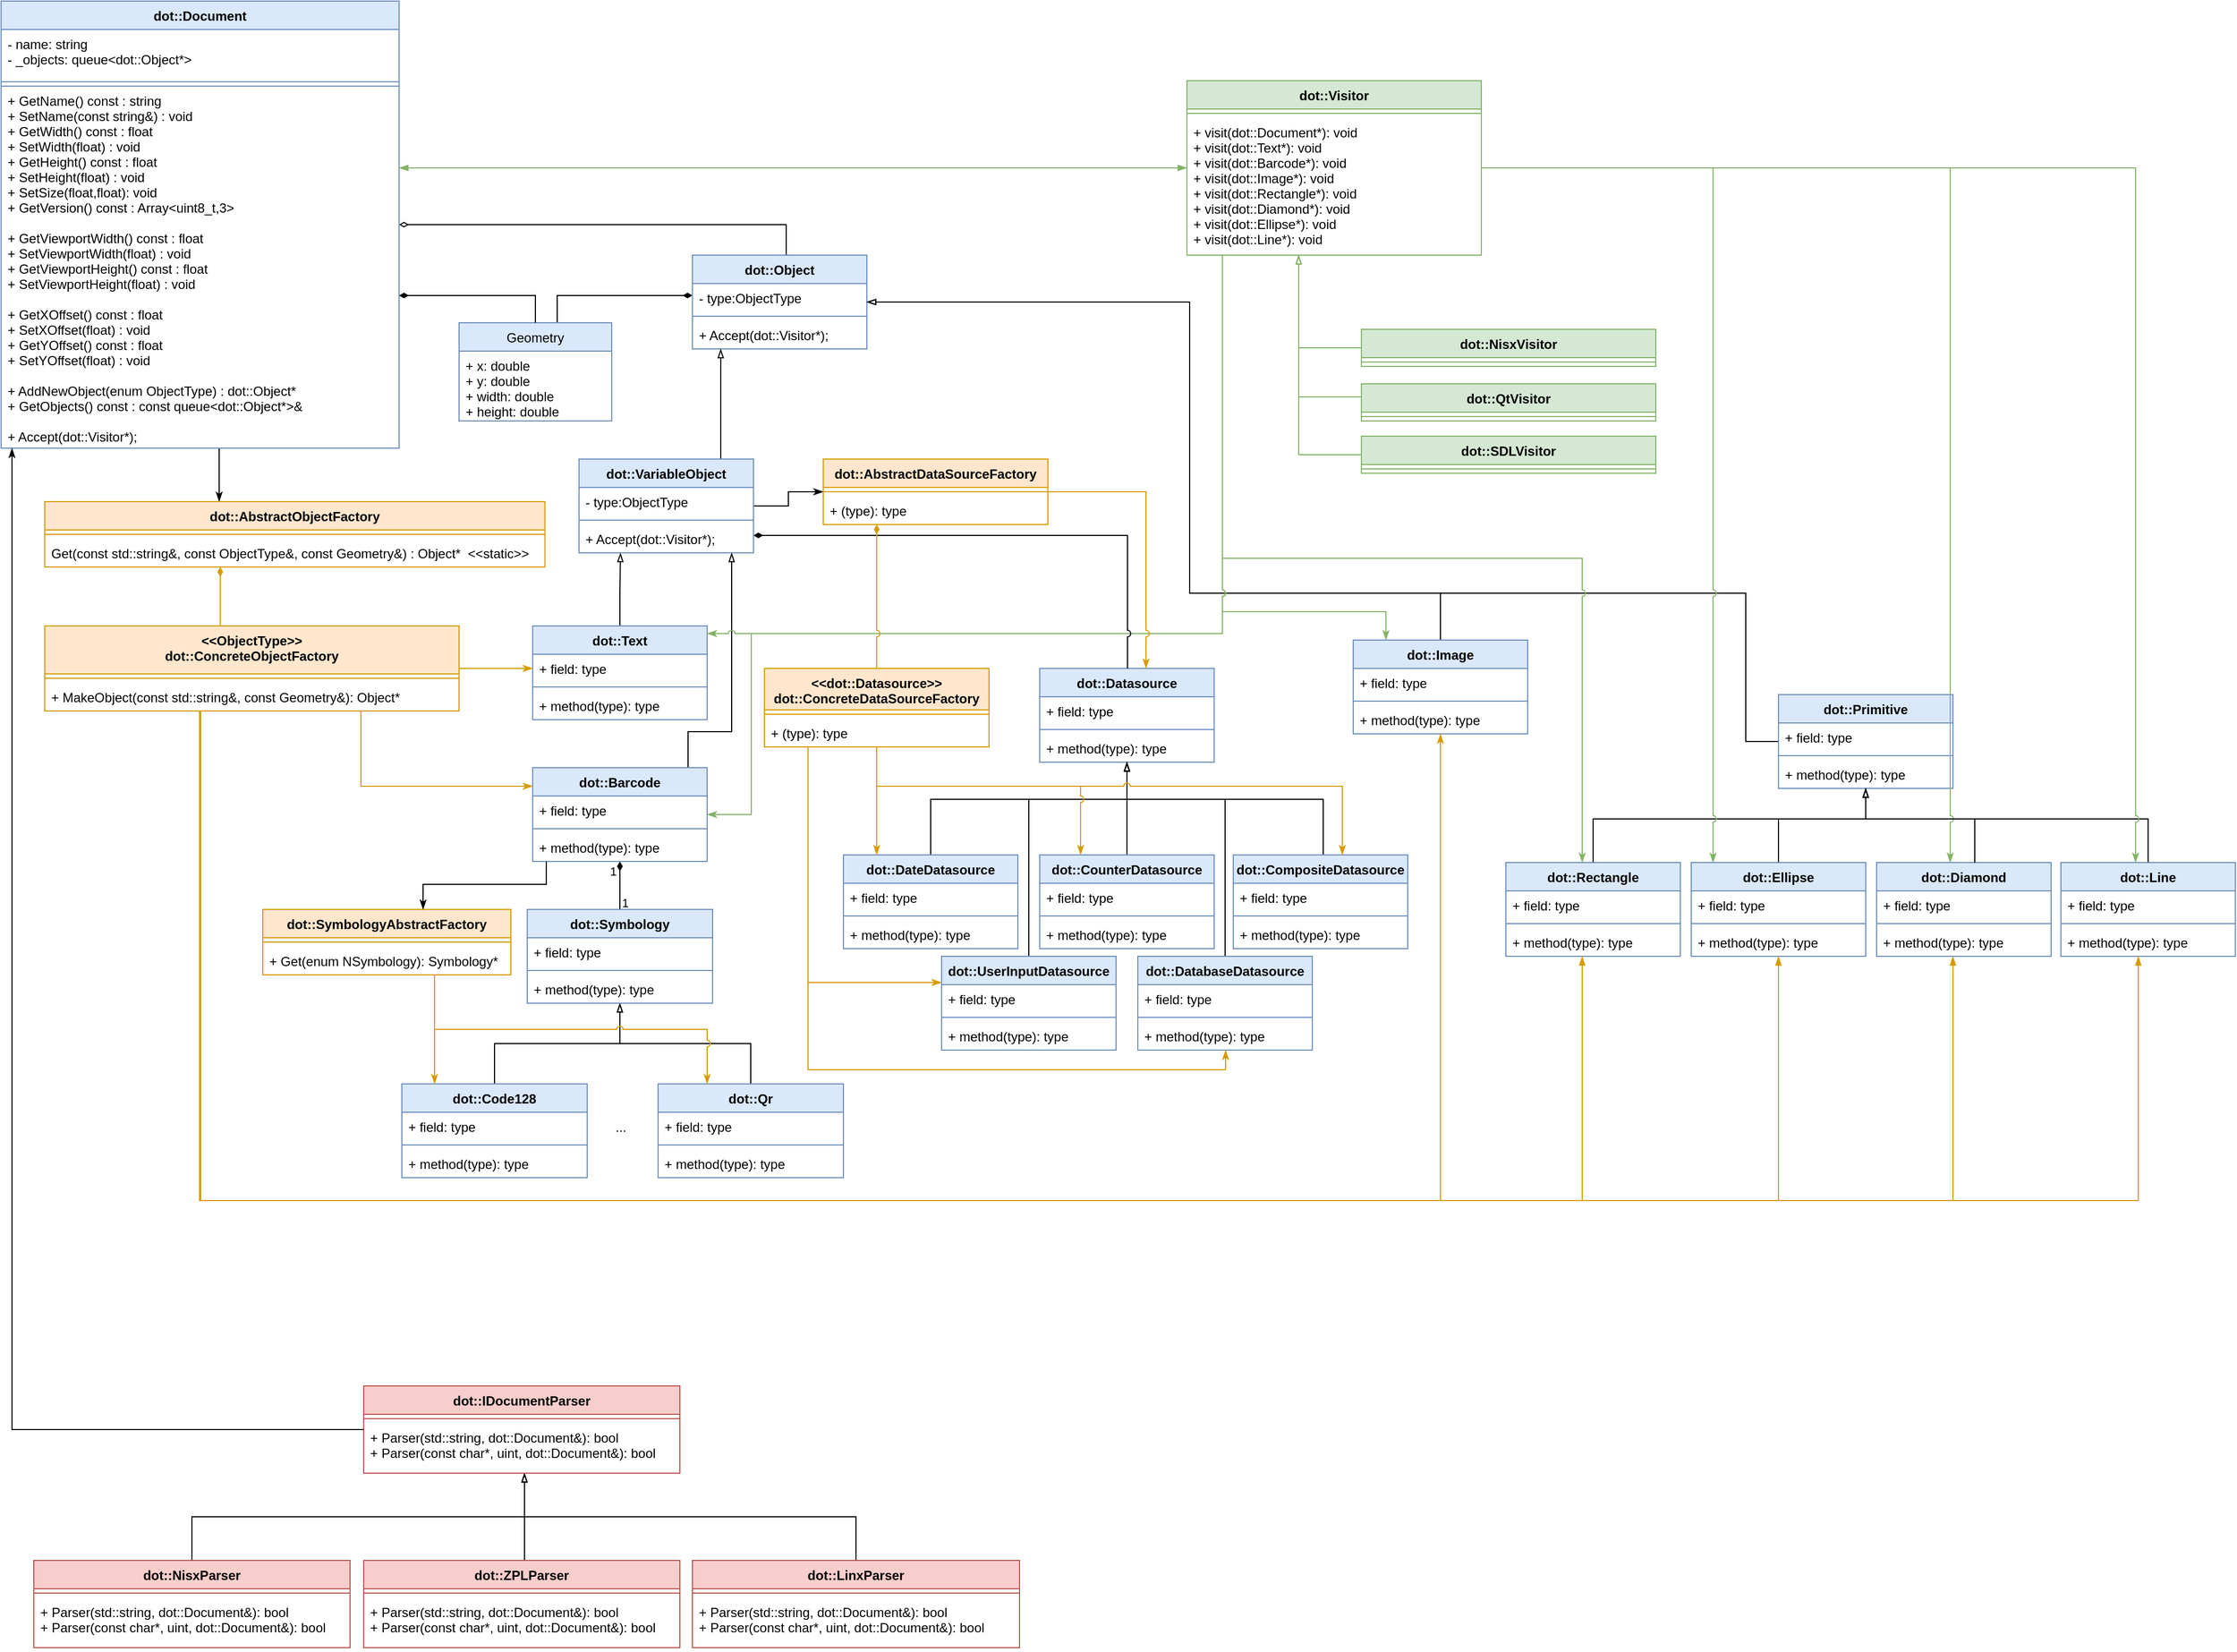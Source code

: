 <mxfile version="20.8.20" type="device"><diagram id="KsD4y0SPspES6eOrycT8" name="Page-1"><mxGraphModel dx="2689" dy="2419" grid="1" gridSize="10" guides="1" tooltips="1" connect="1" arrows="1" fold="1" page="1" pageScale="1" pageWidth="1169" pageHeight="827" math="0" shadow="0"><root><mxCell id="0"/><mxCell id="1" parent="0"/><mxCell id="RiepoFK_HAsjpgJpJw_L-30" style="edgeStyle=orthogonalEdgeStyle;rounded=0;orthogonalLoop=1;jettySize=auto;html=1;endArrow=none;endFill=0;startArrow=diamondThin;startFill=0;" parent="1" source="RiepoFK_HAsjpgJpJw_L-1" target="RiepoFK_HAsjpgJpJw_L-5" edge="1"><mxGeometry relative="1" as="geometry"><Array as="points"><mxPoint x="750" y="-585"/></Array></mxGeometry></mxCell><mxCell id="RiepoFK_HAsjpgJpJw_L-66" style="edgeStyle=orthogonalEdgeStyle;rounded=0;orthogonalLoop=1;jettySize=auto;html=1;startArrow=none;startFill=0;endArrow=classicThin;endFill=1;" parent="1" source="RiepoFK_HAsjpgJpJw_L-1" target="RiepoFK_HAsjpgJpJw_L-61" edge="1"><mxGeometry relative="1" as="geometry"><Array as="points"><mxPoint x="230" y="-350"/><mxPoint x="230" y="-350"/></Array></mxGeometry></mxCell><mxCell id="RiepoFK_HAsjpgJpJw_L-1" value="dot::Document" style="swimlane;fontStyle=1;align=center;verticalAlign=top;childLayout=stackLayout;horizontal=1;startSize=26;horizontalStack=0;resizeParent=1;resizeParentMax=0;resizeLast=0;collapsible=1;marginBottom=0;fillColor=#dae8fc;strokeColor=#6c8ebf;" parent="1" vertex="1"><mxGeometry x="30" y="-790" width="365" height="410" as="geometry"><mxRectangle x="97.5" y="-413" width="130" height="30" as="alternateBounds"/></mxGeometry></mxCell><mxCell id="RiepoFK_HAsjpgJpJw_L-2" value="- name: string&#10;- _objects: queue&lt;dot::Object*&gt;" style="text;strokeColor=none;fillColor=none;align=left;verticalAlign=top;spacingLeft=4;spacingRight=4;overflow=hidden;rotatable=0;points=[[0,0.5],[1,0.5]];portConstraint=eastwest;" parent="RiepoFK_HAsjpgJpJw_L-1" vertex="1"><mxGeometry y="26" width="365" height="44" as="geometry"/></mxCell><mxCell id="RiepoFK_HAsjpgJpJw_L-3" value="" style="line;strokeWidth=1;fillColor=none;align=left;verticalAlign=middle;spacingTop=-1;spacingLeft=3;spacingRight=3;rotatable=0;labelPosition=right;points=[];portConstraint=eastwest;strokeColor=inherit;" parent="RiepoFK_HAsjpgJpJw_L-1" vertex="1"><mxGeometry y="70" width="365" height="8" as="geometry"/></mxCell><mxCell id="RiepoFK_HAsjpgJpJw_L-4" value="+ GetName() const : string&#10;+ SetName(const string&amp;) : void&#10;+ GetWidth() const : float&#10;+ SetWidth(float) : void&#10;+ GetHeight() const : float&#10;+ SetHeight(float) : void&#10;+ SetSize(float,float): void&#10;+ GetVersion() const : Array&lt;uint8_t,3&gt;&#10;&#10;+ GetViewportWidth() const : float&#10;+ SetViewportWidth(float) : void&#10;+ GetViewportHeight() const : float&#10;+ SetViewportHeight(float) : void&#10;&#10;+ GetXOffset() const : float&#10;+ SetXOffset(float) : void&#10;+ GetYOffset() const : float&#10;+ SetYOffset(float) : void&#10;&#10;+ AddNewObject(enum ObjectType) : dot::Object*&#10;+ GetObjects() const : const queue&lt;dot::Object*&gt;&amp;&#10;&#10;+ Accept(dot::Visitor*);&#10;&#10;&#10;" style="text;strokeColor=#6c8ebf;fillColor=none;align=left;verticalAlign=top;spacingLeft=4;spacingRight=4;overflow=hidden;rotatable=0;points=[[0,0.5],[1,0.5]];portConstraint=eastwest;fontStyle=0" parent="RiepoFK_HAsjpgJpJw_L-1" vertex="1"><mxGeometry y="78" width="365" height="332" as="geometry"/></mxCell><mxCell id="RiepoFK_HAsjpgJpJw_L-204" style="edgeStyle=orthogonalEdgeStyle;rounded=0;jumpStyle=arc;orthogonalLoop=1;jettySize=auto;html=1;startArrow=diamondThin;startFill=1;endArrow=none;endFill=0;" parent="1" source="RiepoFK_HAsjpgJpJw_L-5" target="RiepoFK_HAsjpgJpJw_L-200" edge="1"><mxGeometry relative="1" as="geometry"><Array as="points"><mxPoint x="540" y="-520"/></Array></mxGeometry></mxCell><mxCell id="RiepoFK_HAsjpgJpJw_L-5" value="dot::Object" style="swimlane;fontStyle=1;align=center;verticalAlign=top;childLayout=stackLayout;horizontal=1;startSize=26;horizontalStack=0;resizeParent=1;resizeParentMax=0;resizeLast=0;collapsible=1;marginBottom=0;fillColor=#dae8fc;strokeColor=#6c8ebf;" parent="1" vertex="1"><mxGeometry x="664" y="-557" width="160" height="86" as="geometry"/></mxCell><mxCell id="RiepoFK_HAsjpgJpJw_L-6" value="- type:ObjectType" style="text;strokeColor=none;fillColor=none;align=left;verticalAlign=top;spacingLeft=4;spacingRight=4;overflow=hidden;rotatable=0;points=[[0,0.5],[1,0.5]];portConstraint=eastwest;" parent="RiepoFK_HAsjpgJpJw_L-5" vertex="1"><mxGeometry y="26" width="160" height="26" as="geometry"/></mxCell><mxCell id="RiepoFK_HAsjpgJpJw_L-7" value="" style="line;strokeWidth=1;fillColor=none;align=left;verticalAlign=middle;spacingTop=-1;spacingLeft=3;spacingRight=3;rotatable=0;labelPosition=right;points=[];portConstraint=eastwest;strokeColor=inherit;" parent="RiepoFK_HAsjpgJpJw_L-5" vertex="1"><mxGeometry y="52" width="160" height="8" as="geometry"/></mxCell><mxCell id="RiepoFK_HAsjpgJpJw_L-8" value="+ Accept(dot::Visitor*);&#10;" style="text;strokeColor=none;fillColor=none;align=left;verticalAlign=top;spacingLeft=4;spacingRight=4;overflow=hidden;rotatable=0;points=[[0,0.5],[1,0.5]];portConstraint=eastwest;" parent="RiepoFK_HAsjpgJpJw_L-5" vertex="1"><mxGeometry y="60" width="160" height="26" as="geometry"/></mxCell><mxCell id="RiepoFK_HAsjpgJpJw_L-27" style="edgeStyle=orthogonalEdgeStyle;rounded=0;orthogonalLoop=1;jettySize=auto;html=1;endArrow=blockThin;endFill=0;" parent="1" source="RiepoFK_HAsjpgJpJw_L-9" target="TVE-9lrSqywPFwEewCza-1" edge="1"><mxGeometry relative="1" as="geometry"><Array as="points"><mxPoint x="598" y="-247"/><mxPoint x="598" y="-247"/></Array></mxGeometry></mxCell><mxCell id="RiepoFK_HAsjpgJpJw_L-9" value="dot::Text" style="swimlane;fontStyle=1;align=center;verticalAlign=top;childLayout=stackLayout;horizontal=1;startSize=26;horizontalStack=0;resizeParent=1;resizeParentMax=0;resizeLast=0;collapsible=1;marginBottom=0;fillColor=#dae8fc;strokeColor=#6c8ebf;" parent="1" vertex="1"><mxGeometry x="517.5" y="-217" width="160" height="86" as="geometry"/></mxCell><mxCell id="RiepoFK_HAsjpgJpJw_L-10" value="+ field: type" style="text;strokeColor=none;fillColor=none;align=left;verticalAlign=top;spacingLeft=4;spacingRight=4;overflow=hidden;rotatable=0;points=[[0,0.5],[1,0.5]];portConstraint=eastwest;" parent="RiepoFK_HAsjpgJpJw_L-9" vertex="1"><mxGeometry y="26" width="160" height="26" as="geometry"/></mxCell><mxCell id="RiepoFK_HAsjpgJpJw_L-11" value="" style="line;strokeWidth=1;fillColor=none;align=left;verticalAlign=middle;spacingTop=-1;spacingLeft=3;spacingRight=3;rotatable=0;labelPosition=right;points=[];portConstraint=eastwest;strokeColor=inherit;" parent="RiepoFK_HAsjpgJpJw_L-9" vertex="1"><mxGeometry y="52" width="160" height="8" as="geometry"/></mxCell><mxCell id="RiepoFK_HAsjpgJpJw_L-12" value="+ method(type): type" style="text;strokeColor=none;fillColor=none;align=left;verticalAlign=top;spacingLeft=4;spacingRight=4;overflow=hidden;rotatable=0;points=[[0,0.5],[1,0.5]];portConstraint=eastwest;" parent="RiepoFK_HAsjpgJpJw_L-9" vertex="1"><mxGeometry y="60" width="160" height="26" as="geometry"/></mxCell><mxCell id="oSVY5KvlGPb8_LUaPRby-8" style="edgeStyle=orthogonalEdgeStyle;rounded=0;orthogonalLoop=1;jettySize=auto;html=1;endArrow=none;endFill=0;startArrow=diamondThin;startFill=1;" parent="1" source="RiepoFK_HAsjpgJpJw_L-13" target="oSVY5KvlGPb8_LUaPRby-2" edge="1"><mxGeometry relative="1" as="geometry"/></mxCell><mxCell id="oSVY5KvlGPb8_LUaPRby-9" value="1" style="edgeLabel;html=1;align=center;verticalAlign=middle;resizable=0;points=[];" parent="oSVY5KvlGPb8_LUaPRby-8" vertex="1" connectable="0"><mxGeometry x="0.805" relative="1" as="geometry"><mxPoint x="4" y="-2" as="offset"/></mxGeometry></mxCell><mxCell id="oSVY5KvlGPb8_LUaPRby-10" value="1" style="edgeLabel;html=1;align=center;verticalAlign=middle;resizable=0;points=[];" parent="oSVY5KvlGPb8_LUaPRby-8" vertex="1" connectable="0"><mxGeometry x="-0.583" relative="1" as="geometry"><mxPoint x="-7" as="offset"/></mxGeometry></mxCell><mxCell id="oSVY5KvlGPb8_LUaPRby-12" style="edgeStyle=orthogonalEdgeStyle;rounded=0;orthogonalLoop=1;jettySize=auto;html=1;startArrow=none;startFill=0;endArrow=blockThin;endFill=0;" parent="1" source="RiepoFK_HAsjpgJpJw_L-13" target="TVE-9lrSqywPFwEewCza-1" edge="1"><mxGeometry relative="1" as="geometry"><Array as="points"><mxPoint x="660" y="-120"/><mxPoint x="700" y="-120"/></Array></mxGeometry></mxCell><mxCell id="RiepoFK_HAsjpgJpJw_L-13" value="dot::Barcode" style="swimlane;fontStyle=1;align=center;verticalAlign=top;childLayout=stackLayout;horizontal=1;startSize=26;horizontalStack=0;resizeParent=1;resizeParentMax=0;resizeLast=0;collapsible=1;marginBottom=0;fillColor=#dae8fc;strokeColor=#6c8ebf;" parent="1" vertex="1"><mxGeometry x="517.5" y="-87" width="160" height="86" as="geometry"/></mxCell><mxCell id="RiepoFK_HAsjpgJpJw_L-14" value="+ field: type" style="text;strokeColor=none;fillColor=none;align=left;verticalAlign=top;spacingLeft=4;spacingRight=4;overflow=hidden;rotatable=0;points=[[0,0.5],[1,0.5]];portConstraint=eastwest;" parent="RiepoFK_HAsjpgJpJw_L-13" vertex="1"><mxGeometry y="26" width="160" height="26" as="geometry"/></mxCell><mxCell id="RiepoFK_HAsjpgJpJw_L-15" value="" style="line;strokeWidth=1;fillColor=none;align=left;verticalAlign=middle;spacingTop=-1;spacingLeft=3;spacingRight=3;rotatable=0;labelPosition=right;points=[];portConstraint=eastwest;strokeColor=inherit;" parent="RiepoFK_HAsjpgJpJw_L-13" vertex="1"><mxGeometry y="52" width="160" height="8" as="geometry"/></mxCell><mxCell id="RiepoFK_HAsjpgJpJw_L-16" value="+ method(type): type" style="text;strokeColor=none;fillColor=none;align=left;verticalAlign=top;spacingLeft=4;spacingRight=4;overflow=hidden;rotatable=0;points=[[0,0.5],[1,0.5]];portConstraint=eastwest;" parent="RiepoFK_HAsjpgJpJw_L-13" vertex="1"><mxGeometry y="60" width="160" height="26" as="geometry"/></mxCell><mxCell id="oSVY5KvlGPb8_LUaPRby-6" style="edgeStyle=orthogonalEdgeStyle;rounded=0;orthogonalLoop=1;jettySize=auto;html=1;endArrow=blockThin;endFill=0;" parent="1" source="RiepoFK_HAsjpgJpJw_L-17" target="oSVY5KvlGPb8_LUaPRby-2" edge="1"><mxGeometry relative="1" as="geometry"/></mxCell><mxCell id="RiepoFK_HAsjpgJpJw_L-17" value="dot::Code128" style="swimlane;fontStyle=1;align=center;verticalAlign=top;childLayout=stackLayout;horizontal=1;startSize=26;horizontalStack=0;resizeParent=1;resizeParentMax=0;resizeLast=0;collapsible=1;marginBottom=0;fillColor=#dae8fc;strokeColor=#6c8ebf;" parent="1" vertex="1"><mxGeometry x="397.5" y="203" width="170" height="86" as="geometry"><mxRectangle x="470" y="460" width="170" height="30" as="alternateBounds"/></mxGeometry></mxCell><mxCell id="RiepoFK_HAsjpgJpJw_L-18" value="+ field: type" style="text;strokeColor=none;fillColor=none;align=left;verticalAlign=top;spacingLeft=4;spacingRight=4;overflow=hidden;rotatable=0;points=[[0,0.5],[1,0.5]];portConstraint=eastwest;" parent="RiepoFK_HAsjpgJpJw_L-17" vertex="1"><mxGeometry y="26" width="170" height="26" as="geometry"/></mxCell><mxCell id="RiepoFK_HAsjpgJpJw_L-19" value="" style="line;strokeWidth=1;fillColor=none;align=left;verticalAlign=middle;spacingTop=-1;spacingLeft=3;spacingRight=3;rotatable=0;labelPosition=right;points=[];portConstraint=eastwest;strokeColor=inherit;" parent="RiepoFK_HAsjpgJpJw_L-17" vertex="1"><mxGeometry y="52" width="170" height="8" as="geometry"/></mxCell><mxCell id="RiepoFK_HAsjpgJpJw_L-20" value="+ method(type): type" style="text;strokeColor=none;fillColor=none;align=left;verticalAlign=top;spacingLeft=4;spacingRight=4;overflow=hidden;rotatable=0;points=[[0,0.5],[1,0.5]];portConstraint=eastwest;" parent="RiepoFK_HAsjpgJpJw_L-17" vertex="1"><mxGeometry y="60" width="170" height="26" as="geometry"/></mxCell><mxCell id="RiepoFK_HAsjpgJpJw_L-28" style="edgeStyle=orthogonalEdgeStyle;rounded=0;orthogonalLoop=1;jettySize=auto;html=1;endArrow=classicThin;endFill=1;fillColor=#ffe6cc;strokeColor=#d79b00;" parent="1" source="RiepoFK_HAsjpgJpJw_L-21" target="RiepoFK_HAsjpgJpJw_L-17" edge="1"><mxGeometry relative="1" as="geometry"><Array as="points"><mxPoint x="427.5" y="143"/><mxPoint x="427.5" y="143"/></Array></mxGeometry></mxCell><mxCell id="RiepoFK_HAsjpgJpJw_L-21" value="dot::SymbologyAbstractFactory" style="swimlane;fontStyle=1;align=center;verticalAlign=top;childLayout=stackLayout;horizontal=1;startSize=26;horizontalStack=0;resizeParent=1;resizeParentMax=0;resizeLast=0;collapsible=1;marginBottom=0;fillColor=#ffe6cc;strokeColor=#d79b00;" parent="1" vertex="1"><mxGeometry x="270" y="43" width="227.5" height="60" as="geometry"/></mxCell><mxCell id="RiepoFK_HAsjpgJpJw_L-23" value="" style="line;strokeWidth=1;fillColor=none;align=left;verticalAlign=middle;spacingTop=-1;spacingLeft=3;spacingRight=3;rotatable=0;labelPosition=right;points=[];portConstraint=eastwest;strokeColor=inherit;" parent="RiepoFK_HAsjpgJpJw_L-21" vertex="1"><mxGeometry y="26" width="227.5" height="8" as="geometry"/></mxCell><mxCell id="RiepoFK_HAsjpgJpJw_L-24" value="+ Get(enum NSymbology): Symbology*" style="text;strokeColor=none;fillColor=none;align=left;verticalAlign=top;spacingLeft=4;spacingRight=4;overflow=hidden;rotatable=0;points=[[0,0.5],[1,0.5]];portConstraint=eastwest;" parent="RiepoFK_HAsjpgJpJw_L-21" vertex="1"><mxGeometry y="34" width="227.5" height="26" as="geometry"/></mxCell><mxCell id="RiepoFK_HAsjpgJpJw_L-35" style="edgeStyle=orthogonalEdgeStyle;rounded=0;orthogonalLoop=1;jettySize=auto;html=1;startArrow=none;startFill=0;endArrow=blockThin;endFill=0;jumpStyle=arc;" parent="1" source="RiepoFK_HAsjpgJpJw_L-31" target="RiepoFK_HAsjpgJpJw_L-5" edge="1"><mxGeometry relative="1" as="geometry"><Array as="points"><mxPoint x="1630" y="-111"/><mxPoint x="1630" y="-247"/><mxPoint x="1120" y="-247"/><mxPoint x="1120" y="-514"/></Array></mxGeometry></mxCell><mxCell id="RiepoFK_HAsjpgJpJw_L-31" value="dot::Primitive" style="swimlane;fontStyle=1;align=center;verticalAlign=top;childLayout=stackLayout;horizontal=1;startSize=26;horizontalStack=0;resizeParent=1;resizeParentMax=0;resizeLast=0;collapsible=1;marginBottom=0;fillColor=#dae8fc;strokeColor=#6c8ebf;" parent="1" vertex="1"><mxGeometry x="1660" y="-154" width="160" height="86" as="geometry"/></mxCell><mxCell id="RiepoFK_HAsjpgJpJw_L-32" value="+ field: type" style="text;strokeColor=none;fillColor=none;align=left;verticalAlign=top;spacingLeft=4;spacingRight=4;overflow=hidden;rotatable=0;points=[[0,0.5],[1,0.5]];portConstraint=eastwest;" parent="RiepoFK_HAsjpgJpJw_L-31" vertex="1"><mxGeometry y="26" width="160" height="26" as="geometry"/></mxCell><mxCell id="RiepoFK_HAsjpgJpJw_L-33" value="" style="line;strokeWidth=1;fillColor=none;align=left;verticalAlign=middle;spacingTop=-1;spacingLeft=3;spacingRight=3;rotatable=0;labelPosition=right;points=[];portConstraint=eastwest;strokeColor=inherit;" parent="RiepoFK_HAsjpgJpJw_L-31" vertex="1"><mxGeometry y="52" width="160" height="8" as="geometry"/></mxCell><mxCell id="RiepoFK_HAsjpgJpJw_L-34" value="+ method(type): type" style="text;strokeColor=none;fillColor=none;align=left;verticalAlign=top;spacingLeft=4;spacingRight=4;overflow=hidden;rotatable=0;points=[[0,0.5],[1,0.5]];portConstraint=eastwest;" parent="RiepoFK_HAsjpgJpJw_L-31" vertex="1"><mxGeometry y="60" width="160" height="26" as="geometry"/></mxCell><mxCell id="RiepoFK_HAsjpgJpJw_L-162" style="edgeStyle=orthogonalEdgeStyle;rounded=0;jumpStyle=arc;orthogonalLoop=1;jettySize=auto;html=1;startArrow=none;startFill=0;endArrow=blockThin;endFill=0;" parent="1" source="RiepoFK_HAsjpgJpJw_L-36" target="RiepoFK_HAsjpgJpJw_L-31" edge="1"><mxGeometry relative="1" as="geometry"><Array as="points"><mxPoint x="1490" y="-40"/><mxPoint x="1740" y="-40"/></Array></mxGeometry></mxCell><mxCell id="RiepoFK_HAsjpgJpJw_L-36" value="dot::Rectangle" style="swimlane;fontStyle=1;align=center;verticalAlign=top;childLayout=stackLayout;horizontal=1;startSize=26;horizontalStack=0;resizeParent=1;resizeParentMax=0;resizeLast=0;collapsible=1;marginBottom=0;fillColor=#dae8fc;strokeColor=#6c8ebf;" parent="1" vertex="1"><mxGeometry x="1410" width="160" height="86" as="geometry"/></mxCell><mxCell id="RiepoFK_HAsjpgJpJw_L-37" value="+ field: type" style="text;strokeColor=none;fillColor=none;align=left;verticalAlign=top;spacingLeft=4;spacingRight=4;overflow=hidden;rotatable=0;points=[[0,0.5],[1,0.5]];portConstraint=eastwest;" parent="RiepoFK_HAsjpgJpJw_L-36" vertex="1"><mxGeometry y="26" width="160" height="26" as="geometry"/></mxCell><mxCell id="RiepoFK_HAsjpgJpJw_L-38" value="" style="line;strokeWidth=1;fillColor=none;align=left;verticalAlign=middle;spacingTop=-1;spacingLeft=3;spacingRight=3;rotatable=0;labelPosition=right;points=[];portConstraint=eastwest;strokeColor=inherit;" parent="RiepoFK_HAsjpgJpJw_L-36" vertex="1"><mxGeometry y="52" width="160" height="8" as="geometry"/></mxCell><mxCell id="RiepoFK_HAsjpgJpJw_L-39" value="+ method(type): type" style="text;strokeColor=none;fillColor=none;align=left;verticalAlign=top;spacingLeft=4;spacingRight=4;overflow=hidden;rotatable=0;points=[[0,0.5],[1,0.5]];portConstraint=eastwest;" parent="RiepoFK_HAsjpgJpJw_L-36" vertex="1"><mxGeometry y="60" width="160" height="26" as="geometry"/></mxCell><mxCell id="RiepoFK_HAsjpgJpJw_L-161" style="edgeStyle=orthogonalEdgeStyle;rounded=0;jumpStyle=arc;orthogonalLoop=1;jettySize=auto;html=1;startArrow=none;startFill=0;endArrow=blockThin;endFill=0;" parent="1" source="RiepoFK_HAsjpgJpJw_L-40" target="RiepoFK_HAsjpgJpJw_L-31" edge="1"><mxGeometry relative="1" as="geometry"><Array as="points"><mxPoint x="1660" y="-40"/><mxPoint x="1740" y="-40"/></Array></mxGeometry></mxCell><mxCell id="RiepoFK_HAsjpgJpJw_L-40" value="dot::Ellipse" style="swimlane;fontStyle=1;align=center;verticalAlign=top;childLayout=stackLayout;horizontal=1;startSize=26;horizontalStack=0;resizeParent=1;resizeParentMax=0;resizeLast=0;collapsible=1;marginBottom=0;fillColor=#dae8fc;strokeColor=#6c8ebf;" parent="1" vertex="1"><mxGeometry x="1580" width="160" height="86" as="geometry"/></mxCell><mxCell id="RiepoFK_HAsjpgJpJw_L-41" value="+ field: type" style="text;strokeColor=none;fillColor=none;align=left;verticalAlign=top;spacingLeft=4;spacingRight=4;overflow=hidden;rotatable=0;points=[[0,0.5],[1,0.5]];portConstraint=eastwest;" parent="RiepoFK_HAsjpgJpJw_L-40" vertex="1"><mxGeometry y="26" width="160" height="26" as="geometry"/></mxCell><mxCell id="RiepoFK_HAsjpgJpJw_L-42" value="" style="line;strokeWidth=1;fillColor=none;align=left;verticalAlign=middle;spacingTop=-1;spacingLeft=3;spacingRight=3;rotatable=0;labelPosition=right;points=[];portConstraint=eastwest;strokeColor=inherit;" parent="RiepoFK_HAsjpgJpJw_L-40" vertex="1"><mxGeometry y="52" width="160" height="8" as="geometry"/></mxCell><mxCell id="RiepoFK_HAsjpgJpJw_L-43" value="+ method(type): type" style="text;strokeColor=none;fillColor=none;align=left;verticalAlign=top;spacingLeft=4;spacingRight=4;overflow=hidden;rotatable=0;points=[[0,0.5],[1,0.5]];portConstraint=eastwest;" parent="RiepoFK_HAsjpgJpJw_L-40" vertex="1"><mxGeometry y="60" width="160" height="26" as="geometry"/></mxCell><mxCell id="RiepoFK_HAsjpgJpJw_L-48" style="edgeStyle=orthogonalEdgeStyle;rounded=0;orthogonalLoop=1;jettySize=auto;html=1;startArrow=none;startFill=0;endArrow=blockThin;endFill=0;jumpStyle=arc;" parent="1" source="RiepoFK_HAsjpgJpJw_L-44" target="RiepoFK_HAsjpgJpJw_L-5" edge="1"><mxGeometry relative="1" as="geometry"><Array as="points"><mxPoint x="1350" y="-247"/><mxPoint x="1120" y="-247"/><mxPoint x="1120" y="-514"/></Array><mxPoint x="900" y="-460" as="targetPoint"/></mxGeometry></mxCell><mxCell id="RiepoFK_HAsjpgJpJw_L-44" value="dot::Image" style="swimlane;fontStyle=1;align=center;verticalAlign=top;childLayout=stackLayout;horizontal=1;startSize=26;horizontalStack=0;resizeParent=1;resizeParentMax=0;resizeLast=0;collapsible=1;marginBottom=0;fillColor=#dae8fc;strokeColor=#6c8ebf;" parent="1" vertex="1"><mxGeometry x="1270" y="-204" width="160" height="86" as="geometry"/></mxCell><mxCell id="RiepoFK_HAsjpgJpJw_L-45" value="+ field: type" style="text;strokeColor=none;fillColor=none;align=left;verticalAlign=top;spacingLeft=4;spacingRight=4;overflow=hidden;rotatable=0;points=[[0,0.5],[1,0.5]];portConstraint=eastwest;" parent="RiepoFK_HAsjpgJpJw_L-44" vertex="1"><mxGeometry y="26" width="160" height="26" as="geometry"/></mxCell><mxCell id="RiepoFK_HAsjpgJpJw_L-46" value="" style="line;strokeWidth=1;fillColor=none;align=left;verticalAlign=middle;spacingTop=-1;spacingLeft=3;spacingRight=3;rotatable=0;labelPosition=right;points=[];portConstraint=eastwest;strokeColor=inherit;" parent="RiepoFK_HAsjpgJpJw_L-44" vertex="1"><mxGeometry y="52" width="160" height="8" as="geometry"/></mxCell><mxCell id="RiepoFK_HAsjpgJpJw_L-47" value="+ method(type): type" style="text;strokeColor=none;fillColor=none;align=left;verticalAlign=top;spacingLeft=4;spacingRight=4;overflow=hidden;rotatable=0;points=[[0,0.5],[1,0.5]];portConstraint=eastwest;" parent="RiepoFK_HAsjpgJpJw_L-44" vertex="1"><mxGeometry y="60" width="160" height="26" as="geometry"/></mxCell><mxCell id="RiepoFK_HAsjpgJpJw_L-60" style="edgeStyle=orthogonalEdgeStyle;rounded=0;orthogonalLoop=1;jettySize=auto;html=1;startArrow=none;startFill=0;endArrow=blockThin;endFill=0;" parent="1" source="RiepoFK_HAsjpgJpJw_L-49" target="RiepoFK_HAsjpgJpJw_L-31" edge="1"><mxGeometry relative="1" as="geometry"><Array as="points"><mxPoint x="1999" y="-40"/><mxPoint x="1740" y="-40"/></Array></mxGeometry></mxCell><mxCell id="RiepoFK_HAsjpgJpJw_L-49" value="dot::Line" style="swimlane;fontStyle=1;align=center;verticalAlign=top;childLayout=stackLayout;horizontal=1;startSize=26;horizontalStack=0;resizeParent=1;resizeParentMax=0;resizeLast=0;collapsible=1;marginBottom=0;fillColor=#dae8fc;strokeColor=#6c8ebf;" parent="1" vertex="1"><mxGeometry x="1919" width="160" height="86" as="geometry"/></mxCell><mxCell id="RiepoFK_HAsjpgJpJw_L-50" value="+ field: type" style="text;strokeColor=none;fillColor=none;align=left;verticalAlign=top;spacingLeft=4;spacingRight=4;overflow=hidden;rotatable=0;points=[[0,0.5],[1,0.5]];portConstraint=eastwest;" parent="RiepoFK_HAsjpgJpJw_L-49" vertex="1"><mxGeometry y="26" width="160" height="26" as="geometry"/></mxCell><mxCell id="RiepoFK_HAsjpgJpJw_L-51" value="" style="line;strokeWidth=1;fillColor=none;align=left;verticalAlign=middle;spacingTop=-1;spacingLeft=3;spacingRight=3;rotatable=0;labelPosition=right;points=[];portConstraint=eastwest;strokeColor=inherit;" parent="RiepoFK_HAsjpgJpJw_L-49" vertex="1"><mxGeometry y="52" width="160" height="8" as="geometry"/></mxCell><mxCell id="RiepoFK_HAsjpgJpJw_L-52" value="+ method(type): type" style="text;strokeColor=none;fillColor=none;align=left;verticalAlign=top;spacingLeft=4;spacingRight=4;overflow=hidden;rotatable=0;points=[[0,0.5],[1,0.5]];portConstraint=eastwest;" parent="RiepoFK_HAsjpgJpJw_L-49" vertex="1"><mxGeometry y="60" width="160" height="26" as="geometry"/></mxCell><mxCell id="RiepoFK_HAsjpgJpJw_L-53" value="dot::Diamond" style="swimlane;fontStyle=1;align=center;verticalAlign=top;childLayout=stackLayout;horizontal=1;startSize=26;horizontalStack=0;resizeParent=1;resizeParentMax=0;resizeLast=0;collapsible=1;marginBottom=0;fillColor=#dae8fc;strokeColor=#6c8ebf;" parent="1" vertex="1"><mxGeometry x="1750" width="160" height="86" as="geometry"/></mxCell><mxCell id="RiepoFK_HAsjpgJpJw_L-54" value="+ field: type" style="text;strokeColor=none;fillColor=none;align=left;verticalAlign=top;spacingLeft=4;spacingRight=4;overflow=hidden;rotatable=0;points=[[0,0.5],[1,0.5]];portConstraint=eastwest;" parent="RiepoFK_HAsjpgJpJw_L-53" vertex="1"><mxGeometry y="26" width="160" height="26" as="geometry"/></mxCell><mxCell id="RiepoFK_HAsjpgJpJw_L-55" value="" style="line;strokeWidth=1;fillColor=none;align=left;verticalAlign=middle;spacingTop=-1;spacingLeft=3;spacingRight=3;rotatable=0;labelPosition=right;points=[];portConstraint=eastwest;strokeColor=inherit;" parent="RiepoFK_HAsjpgJpJw_L-53" vertex="1"><mxGeometry y="52" width="160" height="8" as="geometry"/></mxCell><mxCell id="RiepoFK_HAsjpgJpJw_L-56" value="+ method(type): type" style="text;strokeColor=none;fillColor=none;align=left;verticalAlign=top;spacingLeft=4;spacingRight=4;overflow=hidden;rotatable=0;points=[[0,0.5],[1,0.5]];portConstraint=eastwest;" parent="RiepoFK_HAsjpgJpJw_L-53" vertex="1"><mxGeometry y="60" width="160" height="26" as="geometry"/></mxCell><mxCell id="RiepoFK_HAsjpgJpJw_L-61" value="dot::AbstractObjectFactory" style="swimlane;fontStyle=1;align=center;verticalAlign=top;childLayout=stackLayout;horizontal=1;startSize=26;horizontalStack=0;resizeParent=1;resizeParentMax=0;resizeLast=0;collapsible=1;marginBottom=0;fillColor=#ffe6cc;strokeColor=#d79b00;" parent="1" vertex="1"><mxGeometry x="70" y="-331" width="458.75" height="60" as="geometry"/></mxCell><mxCell id="RiepoFK_HAsjpgJpJw_L-63" value="" style="line;strokeWidth=1;fillColor=none;align=left;verticalAlign=middle;spacingTop=-1;spacingLeft=3;spacingRight=3;rotatable=0;labelPosition=right;points=[];portConstraint=eastwest;strokeColor=inherit;" parent="RiepoFK_HAsjpgJpJw_L-61" vertex="1"><mxGeometry y="26" width="458.75" height="8" as="geometry"/></mxCell><mxCell id="RiepoFK_HAsjpgJpJw_L-64" value="Get(const std::string&amp;, const ObjectType&amp;, const Geometry&amp;) : Object*  &lt;&lt;static&gt;&gt;" style="text;strokeColor=none;fillColor=none;align=left;verticalAlign=top;spacingLeft=4;spacingRight=4;overflow=hidden;rotatable=0;points=[[0,0.5],[1,0.5]];portConstraint=eastwest;" parent="RiepoFK_HAsjpgJpJw_L-61" vertex="1"><mxGeometry y="34" width="458.75" height="26" as="geometry"/></mxCell><mxCell id="oSVY5KvlGPb8_LUaPRby-7" style="edgeStyle=orthogonalEdgeStyle;rounded=0;orthogonalLoop=1;jettySize=auto;html=1;endArrow=blockThin;endFill=0;" parent="1" source="RiepoFK_HAsjpgJpJw_L-96" target="oSVY5KvlGPb8_LUaPRby-2" edge="1"><mxGeometry relative="1" as="geometry"/></mxCell><mxCell id="RiepoFK_HAsjpgJpJw_L-96" value="dot::Qr" style="swimlane;fontStyle=1;align=center;verticalAlign=top;childLayout=stackLayout;horizontal=1;startSize=26;horizontalStack=0;resizeParent=1;resizeParentMax=0;resizeLast=0;collapsible=1;marginBottom=0;fillColor=#dae8fc;strokeColor=#6c8ebf;" parent="1" vertex="1"><mxGeometry x="632.5" y="203" width="170" height="86" as="geometry"><mxRectangle x="470" y="460" width="170" height="30" as="alternateBounds"/></mxGeometry></mxCell><mxCell id="RiepoFK_HAsjpgJpJw_L-97" value="+ field: type" style="text;strokeColor=none;fillColor=none;align=left;verticalAlign=top;spacingLeft=4;spacingRight=4;overflow=hidden;rotatable=0;points=[[0,0.5],[1,0.5]];portConstraint=eastwest;" parent="RiepoFK_HAsjpgJpJw_L-96" vertex="1"><mxGeometry y="26" width="170" height="26" as="geometry"/></mxCell><mxCell id="RiepoFK_HAsjpgJpJw_L-98" value="" style="line;strokeWidth=1;fillColor=none;align=left;verticalAlign=middle;spacingTop=-1;spacingLeft=3;spacingRight=3;rotatable=0;labelPosition=right;points=[];portConstraint=eastwest;strokeColor=inherit;" parent="RiepoFK_HAsjpgJpJw_L-96" vertex="1"><mxGeometry y="52" width="170" height="8" as="geometry"/></mxCell><mxCell id="RiepoFK_HAsjpgJpJw_L-99" value="+ method(type): type" style="text;strokeColor=none;fillColor=none;align=left;verticalAlign=top;spacingLeft=4;spacingRight=4;overflow=hidden;rotatable=0;points=[[0,0.5],[1,0.5]];portConstraint=eastwest;" parent="RiepoFK_HAsjpgJpJw_L-96" vertex="1"><mxGeometry y="60" width="170" height="26" as="geometry"/></mxCell><mxCell id="RiepoFK_HAsjpgJpJw_L-100" value="..." style="text;html=1;align=center;verticalAlign=middle;resizable=0;points=[];autosize=1;strokeColor=none;fillColor=none;" parent="1" vertex="1"><mxGeometry x="582.5" y="228" width="30" height="30" as="geometry"/></mxCell><mxCell id="RiepoFK_HAsjpgJpJw_L-102" style="edgeStyle=orthogonalEdgeStyle;rounded=0;jumpStyle=arc;orthogonalLoop=1;jettySize=auto;html=1;startArrow=none;startFill=0;endArrow=classicThin;endFill=1;fillColor=#ffe6cc;strokeColor=#d79b00;" parent="1" source="RiepoFK_HAsjpgJpJw_L-21" target="RiepoFK_HAsjpgJpJw_L-96" edge="1"><mxGeometry relative="1" as="geometry"><Array as="points"><mxPoint x="427.5" y="153"/><mxPoint x="677.5" y="153"/></Array></mxGeometry></mxCell><mxCell id="RiepoFK_HAsjpgJpJw_L-107" style="edgeStyle=orthogonalEdgeStyle;rounded=0;jumpStyle=arc;orthogonalLoop=1;jettySize=auto;html=1;startArrow=none;startFill=0;endArrow=classicThin;endFill=1;fillColor=#ffe6cc;strokeColor=#d79b00;" parent="1" source="RiepoFK_HAsjpgJpJw_L-104" target="RiepoFK_HAsjpgJpJw_L-9" edge="1"><mxGeometry relative="1" as="geometry"><Array as="points"><mxPoint x="400" y="-174"/><mxPoint x="400" y="-174"/></Array></mxGeometry></mxCell><mxCell id="RiepoFK_HAsjpgJpJw_L-108" style="edgeStyle=orthogonalEdgeStyle;rounded=0;jumpStyle=arc;orthogonalLoop=1;jettySize=auto;html=1;startArrow=none;startFill=0;endArrow=diamondThin;endFill=1;fillColor=#ffe6cc;strokeColor=#d79b00;" parent="1" source="RiepoFK_HAsjpgJpJw_L-104" target="RiepoFK_HAsjpgJpJw_L-61" edge="1"><mxGeometry relative="1" as="geometry"><Array as="points"><mxPoint x="231" y="-250"/><mxPoint x="231" y="-250"/></Array></mxGeometry></mxCell><mxCell id="RiepoFK_HAsjpgJpJw_L-104" value="&lt;&lt;ObjectType&gt;&gt;&#10;dot::ConcreteObjectFactory" style="swimlane;fontStyle=1;align=center;verticalAlign=top;childLayout=stackLayout;horizontal=1;startSize=44;horizontalStack=0;resizeParent=1;resizeParentMax=0;resizeLast=0;collapsible=1;marginBottom=0;fillColor=#ffe6cc;strokeColor=#d79b00;" parent="1" vertex="1"><mxGeometry x="70" y="-217" width="380" height="78" as="geometry"/></mxCell><mxCell id="RiepoFK_HAsjpgJpJw_L-105" value="" style="line;strokeWidth=1;fillColor=none;align=left;verticalAlign=middle;spacingTop=-1;spacingLeft=3;spacingRight=3;rotatable=0;labelPosition=right;points=[];portConstraint=eastwest;strokeColor=inherit;" parent="RiepoFK_HAsjpgJpJw_L-104" vertex="1"><mxGeometry y="44" width="380" height="8" as="geometry"/></mxCell><mxCell id="RiepoFK_HAsjpgJpJw_L-106" value="+ MakeObject(const std::string&amp;, const Geometry&amp;): Object*" style="text;strokeColor=none;fillColor=none;align=left;verticalAlign=top;spacingLeft=4;spacingRight=4;overflow=hidden;rotatable=0;points=[[0,0.5],[1,0.5]];portConstraint=eastwest;" parent="RiepoFK_HAsjpgJpJw_L-104" vertex="1"><mxGeometry y="52" width="380" height="26" as="geometry"/></mxCell><mxCell id="RiepoFK_HAsjpgJpJw_L-112" style="edgeStyle=orthogonalEdgeStyle;rounded=0;jumpStyle=arc;orthogonalLoop=1;jettySize=auto;html=1;startArrow=none;startFill=0;endArrow=classicThin;endFill=1;fillColor=#ffe6cc;strokeColor=#d79b00;" parent="1" source="RiepoFK_HAsjpgJpJw_L-104" target="RiepoFK_HAsjpgJpJw_L-13" edge="1"><mxGeometry relative="1" as="geometry"><mxPoint x="477.5" y="-44" as="sourcePoint"/><Array as="points"><mxPoint x="360" y="-70"/></Array></mxGeometry></mxCell><mxCell id="RiepoFK_HAsjpgJpJw_L-114" style="edgeStyle=orthogonalEdgeStyle;rounded=0;jumpStyle=arc;orthogonalLoop=1;jettySize=auto;html=1;startArrow=none;startFill=0;endArrow=classicThin;endFill=1;" parent="1" source="RiepoFK_HAsjpgJpJw_L-13" target="RiepoFK_HAsjpgJpJw_L-21" edge="1"><mxGeometry relative="1" as="geometry"><Array as="points"><mxPoint x="530" y="20"/><mxPoint x="417" y="20"/></Array></mxGeometry></mxCell><mxCell id="RiepoFK_HAsjpgJpJw_L-120" style="edgeStyle=orthogonalEdgeStyle;rounded=0;jumpStyle=arc;orthogonalLoop=1;jettySize=auto;html=1;startArrow=none;startFill=0;endArrow=classicThin;endFill=1;fillColor=#ffe6cc;strokeColor=#d79b00;" parent="1" source="RiepoFK_HAsjpgJpJw_L-104" target="RiepoFK_HAsjpgJpJw_L-44" edge="1"><mxGeometry relative="1" as="geometry"><mxPoint x="1042.5" y="-207" as="targetPoint"/><Array as="points"><mxPoint x="213" y="310"/><mxPoint x="1350" y="310"/></Array><mxPoint x="1340" y="313" as="sourcePoint"/></mxGeometry></mxCell><mxCell id="RiepoFK_HAsjpgJpJw_L-190" style="edgeStyle=orthogonalEdgeStyle;rounded=0;jumpStyle=arc;orthogonalLoop=1;jettySize=auto;html=1;startArrow=none;startFill=0;endArrow=blockThin;endFill=1;fillColor=#ffe6cc;strokeColor=#d79b00;" parent="1" source="RiepoFK_HAsjpgJpJw_L-104" target="RiepoFK_HAsjpgJpJw_L-40" edge="1"><mxGeometry relative="1" as="geometry"><Array as="points"><mxPoint x="212" y="310"/><mxPoint x="1660" y="310"/></Array><mxPoint x="1682.529" y="183" as="sourcePoint"/></mxGeometry></mxCell><mxCell id="RiepoFK_HAsjpgJpJw_L-191" style="edgeStyle=orthogonalEdgeStyle;rounded=0;jumpStyle=arc;orthogonalLoop=1;jettySize=auto;html=1;startArrow=none;startFill=0;endArrow=blockThin;endFill=1;fillColor=#ffe6cc;strokeColor=#d79b00;" parent="1" source="RiepoFK_HAsjpgJpJw_L-104" target="RiepoFK_HAsjpgJpJw_L-36" edge="1"><mxGeometry relative="1" as="geometry"><Array as="points"><mxPoint x="213" y="310"/><mxPoint x="1480" y="310"/></Array><mxPoint x="1682.529" y="183" as="sourcePoint"/></mxGeometry></mxCell><mxCell id="RiepoFK_HAsjpgJpJw_L-192" style="edgeStyle=orthogonalEdgeStyle;rounded=0;jumpStyle=arc;orthogonalLoop=1;jettySize=auto;html=1;startArrow=none;startFill=0;endArrow=blockThin;endFill=1;fillColor=#ffe6cc;strokeColor=#d79b00;" parent="1" source="RiepoFK_HAsjpgJpJw_L-104" target="RiepoFK_HAsjpgJpJw_L-53" edge="1"><mxGeometry relative="1" as="geometry"><Array as="points"><mxPoint x="212" y="310"/><mxPoint x="1820" y="310"/></Array><mxPoint x="1682.529" y="183" as="sourcePoint"/></mxGeometry></mxCell><mxCell id="RiepoFK_HAsjpgJpJw_L-193" style="edgeStyle=orthogonalEdgeStyle;rounded=0;jumpStyle=arc;orthogonalLoop=1;jettySize=auto;html=1;startArrow=none;startFill=0;endArrow=blockThin;endFill=1;fillColor=#ffe6cc;strokeColor=#d79b00;" parent="1" source="RiepoFK_HAsjpgJpJw_L-104" target="RiepoFK_HAsjpgJpJw_L-49" edge="1"><mxGeometry relative="1" as="geometry"><Array as="points"><mxPoint x="213" y="310"/><mxPoint x="1990" y="310"/></Array><mxPoint x="1682.529" y="183" as="sourcePoint"/></mxGeometry></mxCell><mxCell id="RiepoFK_HAsjpgJpJw_L-195" style="edgeStyle=orthogonalEdgeStyle;rounded=0;jumpStyle=arc;orthogonalLoop=1;jettySize=auto;html=1;startArrow=blockThin;startFill=1;endArrow=blockThin;endFill=1;fillColor=#d5e8d4;strokeColor=#82b366;" parent="1" source="RiepoFK_HAsjpgJpJw_L-126" target="RiepoFK_HAsjpgJpJw_L-1" edge="1"><mxGeometry relative="1" as="geometry"><Array as="points"><mxPoint x="667.5" y="-637"/><mxPoint x="667.5" y="-637"/></Array></mxGeometry></mxCell><mxCell id="RiepoFK_HAsjpgJpJw_L-209" style="edgeStyle=orthogonalEdgeStyle;rounded=0;jumpStyle=arc;orthogonalLoop=1;jettySize=auto;html=1;startArrow=none;startFill=0;endArrow=classicThin;endFill=1;fillColor=#d5e8d4;strokeColor=#82b366;" parent="1" source="RiepoFK_HAsjpgJpJw_L-126" target="RiepoFK_HAsjpgJpJw_L-9" edge="1"><mxGeometry relative="1" as="geometry"><Array as="points"><mxPoint x="1150" y="-210"/></Array></mxGeometry></mxCell><mxCell id="RiepoFK_HAsjpgJpJw_L-210" style="edgeStyle=orthogonalEdgeStyle;rounded=0;jumpStyle=arc;orthogonalLoop=1;jettySize=auto;html=1;startArrow=none;startFill=0;endArrow=classicThin;endFill=1;fillColor=#d5e8d4;strokeColor=#82b366;" parent="1" source="RiepoFK_HAsjpgJpJw_L-126" target="RiepoFK_HAsjpgJpJw_L-13" edge="1"><mxGeometry relative="1" as="geometry"><Array as="points"><mxPoint x="1150" y="-210"/><mxPoint x="718" y="-210"/><mxPoint x="718" y="-44"/></Array></mxGeometry></mxCell><mxCell id="RiepoFK_HAsjpgJpJw_L-211" style="edgeStyle=orthogonalEdgeStyle;rounded=0;jumpStyle=arc;orthogonalLoop=1;jettySize=auto;html=1;startArrow=none;startFill=0;endArrow=classicThin;endFill=1;fillColor=#d5e8d4;strokeColor=#82b366;" parent="1" source="RiepoFK_HAsjpgJpJw_L-126" target="RiepoFK_HAsjpgJpJw_L-44" edge="1"><mxGeometry relative="1" as="geometry"><Array as="points"><mxPoint x="1150" y="-230"/><mxPoint x="1300" y="-230"/></Array></mxGeometry></mxCell><mxCell id="RiepoFK_HAsjpgJpJw_L-212" style="edgeStyle=orthogonalEdgeStyle;rounded=0;jumpStyle=arc;orthogonalLoop=1;jettySize=auto;html=1;startArrow=none;startFill=0;endArrow=classicThin;endFill=1;fillColor=#d5e8d4;strokeColor=#82b366;" parent="1" source="RiepoFK_HAsjpgJpJw_L-126" target="RiepoFK_HAsjpgJpJw_L-36" edge="1"><mxGeometry relative="1" as="geometry"><Array as="points"><mxPoint x="1150" y="-279"/><mxPoint x="1480" y="-279"/></Array></mxGeometry></mxCell><mxCell id="RiepoFK_HAsjpgJpJw_L-213" style="edgeStyle=orthogonalEdgeStyle;rounded=0;jumpStyle=arc;orthogonalLoop=1;jettySize=auto;html=1;startArrow=none;startFill=0;endArrow=classicThin;endFill=1;fillColor=#d5e8d4;strokeColor=#82b366;" parent="1" source="RiepoFK_HAsjpgJpJw_L-126" target="RiepoFK_HAsjpgJpJw_L-40" edge="1"><mxGeometry relative="1" as="geometry"><Array as="points"><mxPoint x="1600" y="-637"/></Array></mxGeometry></mxCell><mxCell id="RiepoFK_HAsjpgJpJw_L-214" style="edgeStyle=orthogonalEdgeStyle;rounded=0;jumpStyle=arc;orthogonalLoop=1;jettySize=auto;html=1;startArrow=none;startFill=0;endArrow=classicThin;endFill=1;fillColor=#d5e8d4;strokeColor=#82b366;" parent="1" source="RiepoFK_HAsjpgJpJw_L-126" target="RiepoFK_HAsjpgJpJw_L-53" edge="1"><mxGeometry relative="1" as="geometry"><Array as="points"><mxPoint x="1817.5" y="-637"/></Array></mxGeometry></mxCell><mxCell id="RiepoFK_HAsjpgJpJw_L-215" style="edgeStyle=orthogonalEdgeStyle;rounded=0;jumpStyle=arc;orthogonalLoop=1;jettySize=auto;html=1;startArrow=none;startFill=0;endArrow=classicThin;endFill=1;fillColor=#d5e8d4;strokeColor=#82b366;" parent="1" source="RiepoFK_HAsjpgJpJw_L-126" target="RiepoFK_HAsjpgJpJw_L-49" edge="1"><mxGeometry relative="1" as="geometry"><Array as="points"><mxPoint x="1987.5" y="-637"/></Array></mxGeometry></mxCell><mxCell id="RiepoFK_HAsjpgJpJw_L-126" value="dot::Visitor" style="swimlane;fontStyle=1;align=center;verticalAlign=top;childLayout=stackLayout;horizontal=1;startSize=26;horizontalStack=0;resizeParent=1;resizeParentMax=0;resizeLast=0;collapsible=1;marginBottom=0;fillColor=#d5e8d4;strokeColor=#82b366;" parent="1" vertex="1"><mxGeometry x="1117.5" y="-717" width="270" height="160" as="geometry"/></mxCell><mxCell id="RiepoFK_HAsjpgJpJw_L-127" value="" style="line;strokeWidth=1;fillColor=none;align=left;verticalAlign=middle;spacingTop=-1;spacingLeft=3;spacingRight=3;rotatable=0;labelPosition=right;points=[];portConstraint=eastwest;strokeColor=inherit;" parent="RiepoFK_HAsjpgJpJw_L-126" vertex="1"><mxGeometry y="26" width="270" height="8" as="geometry"/></mxCell><mxCell id="RiepoFK_HAsjpgJpJw_L-128" value="+ visit(dot::Document*): void&#10;+ visit(dot::Text*): void&#10;+ visit(dot::Barcode*): void&#10;+ visit(dot::Image*): void&#10;+ visit(dot::Rectangle*): void&#10;+ visit(dot::Diamond*): void&#10;+ visit(dot::Ellipse*): void&#10;+ visit(dot::Line*): void" style="text;strokeColor=none;fillColor=none;align=left;verticalAlign=top;spacingLeft=4;spacingRight=4;overflow=hidden;rotatable=0;points=[[0,0.5],[1,0.5]];portConstraint=eastwest;" parent="RiepoFK_HAsjpgJpJw_L-126" vertex="1"><mxGeometry y="34" width="270" height="126" as="geometry"/></mxCell><mxCell id="RiepoFK_HAsjpgJpJw_L-155" style="edgeStyle=orthogonalEdgeStyle;rounded=0;jumpStyle=arc;orthogonalLoop=1;jettySize=auto;html=1;startArrow=none;startFill=0;endArrow=blockThin;endFill=0;fillColor=#d5e8d4;strokeColor=#82b366;" parent="1" source="RiepoFK_HAsjpgJpJw_L-129" target="RiepoFK_HAsjpgJpJw_L-126" edge="1"><mxGeometry relative="1" as="geometry"><Array as="points"><mxPoint x="1220" y="-472"/></Array></mxGeometry></mxCell><mxCell id="RiepoFK_HAsjpgJpJw_L-129" value="dot::NisxVisitor" style="swimlane;fontStyle=1;align=center;verticalAlign=top;childLayout=stackLayout;horizontal=1;startSize=26;horizontalStack=0;resizeParent=1;resizeParentMax=0;resizeLast=0;collapsible=1;marginBottom=0;fillColor=#d5e8d4;strokeColor=#82b366;" parent="1" vertex="1"><mxGeometry x="1277.5" y="-489" width="270" height="34" as="geometry"/></mxCell><mxCell id="RiepoFK_HAsjpgJpJw_L-130" value="" style="line;strokeWidth=1;fillColor=none;align=left;verticalAlign=middle;spacingTop=-1;spacingLeft=3;spacingRight=3;rotatable=0;labelPosition=right;points=[];portConstraint=eastwest;strokeColor=inherit;" parent="RiepoFK_HAsjpgJpJw_L-129" vertex="1"><mxGeometry y="26" width="270" height="8" as="geometry"/></mxCell><mxCell id="RiepoFK_HAsjpgJpJw_L-156" style="edgeStyle=orthogonalEdgeStyle;rounded=0;jumpStyle=arc;orthogonalLoop=1;jettySize=auto;html=1;startArrow=none;startFill=0;endArrow=blockThin;endFill=0;fillColor=#d5e8d4;strokeColor=#82b366;" parent="1" source="RiepoFK_HAsjpgJpJw_L-132" target="RiepoFK_HAsjpgJpJw_L-126" edge="1"><mxGeometry relative="1" as="geometry"><Array as="points"><mxPoint x="1220" y="-427"/></Array></mxGeometry></mxCell><mxCell id="RiepoFK_HAsjpgJpJw_L-132" value="dot::QtVisitor" style="swimlane;fontStyle=1;align=center;verticalAlign=top;childLayout=stackLayout;horizontal=1;startSize=26;horizontalStack=0;resizeParent=1;resizeParentMax=0;resizeLast=0;collapsible=1;marginBottom=0;fillColor=#d5e8d4;strokeColor=#82b366;" parent="1" vertex="1"><mxGeometry x="1277.5" y="-439" width="270" height="34" as="geometry"/></mxCell><mxCell id="RiepoFK_HAsjpgJpJw_L-133" value="" style="line;strokeWidth=1;fillColor=none;align=left;verticalAlign=middle;spacingTop=-1;spacingLeft=3;spacingRight=3;rotatable=0;labelPosition=right;points=[];portConstraint=eastwest;strokeColor=inherit;" parent="RiepoFK_HAsjpgJpJw_L-132" vertex="1"><mxGeometry y="26" width="270" height="8" as="geometry"/></mxCell><mxCell id="c6hN_oHhi-DgbQMwqaD8-7" style="edgeStyle=orthogonalEdgeStyle;rounded=0;orthogonalLoop=1;jettySize=auto;html=1;endArrow=blockThin;endFill=0;" edge="1" parent="1" source="RiepoFK_HAsjpgJpJw_L-135" target="RiepoFK_HAsjpgJpJw_L-150"><mxGeometry relative="1" as="geometry"><Array as="points"><mxPoint x="205" y="600"/><mxPoint x="510" y="600"/></Array></mxGeometry></mxCell><mxCell id="RiepoFK_HAsjpgJpJw_L-135" value="dot::NisxParser" style="swimlane;fontStyle=1;align=center;verticalAlign=top;childLayout=stackLayout;horizontal=1;startSize=26;horizontalStack=0;resizeParent=1;resizeParentMax=0;resizeLast=0;collapsible=1;marginBottom=0;fillColor=#f8cecc;strokeColor=#b85450;" parent="1" vertex="1"><mxGeometry x="60" y="640" width="290" height="80" as="geometry"/></mxCell><mxCell id="RiepoFK_HAsjpgJpJw_L-136" value="" style="line;strokeWidth=1;fillColor=none;align=left;verticalAlign=middle;spacingTop=-1;spacingLeft=3;spacingRight=3;rotatable=0;labelPosition=right;points=[];portConstraint=eastwest;strokeColor=inherit;" parent="RiepoFK_HAsjpgJpJw_L-135" vertex="1"><mxGeometry y="26" width="290" height="8" as="geometry"/></mxCell><mxCell id="RiepoFK_HAsjpgJpJw_L-137" value="+ Parser(std::string, dot::Document&amp;): bool&#10;+ Parser(const char*, uint, dot::Document&amp;): bool" style="text;strokeColor=none;fillColor=none;align=left;verticalAlign=top;spacingLeft=4;spacingRight=4;overflow=hidden;rotatable=0;points=[[0,0.5],[1,0.5]];portConstraint=eastwest;" parent="RiepoFK_HAsjpgJpJw_L-135" vertex="1"><mxGeometry y="34" width="290" height="46" as="geometry"/></mxCell><mxCell id="c6hN_oHhi-DgbQMwqaD8-6" style="edgeStyle=orthogonalEdgeStyle;rounded=0;orthogonalLoop=1;jettySize=auto;html=1;endArrow=blockThin;endFill=0;" edge="1" parent="1" source="RiepoFK_HAsjpgJpJw_L-138" target="RiepoFK_HAsjpgJpJw_L-150"><mxGeometry relative="1" as="geometry"><Array as="points"><mxPoint x="510" y="590"/><mxPoint x="510" y="590"/></Array></mxGeometry></mxCell><mxCell id="RiepoFK_HAsjpgJpJw_L-138" value="dot::ZPLParser" style="swimlane;fontStyle=1;align=center;verticalAlign=top;childLayout=stackLayout;horizontal=1;startSize=26;horizontalStack=0;resizeParent=1;resizeParentMax=0;resizeLast=0;collapsible=1;marginBottom=0;fillColor=#f8cecc;strokeColor=#b85450;" parent="1" vertex="1"><mxGeometry x="362.5" y="640" width="290" height="80" as="geometry"/></mxCell><mxCell id="RiepoFK_HAsjpgJpJw_L-139" value="" style="line;strokeWidth=1;fillColor=none;align=left;verticalAlign=middle;spacingTop=-1;spacingLeft=3;spacingRight=3;rotatable=0;labelPosition=right;points=[];portConstraint=eastwest;strokeColor=inherit;" parent="RiepoFK_HAsjpgJpJw_L-138" vertex="1"><mxGeometry y="26" width="290" height="8" as="geometry"/></mxCell><mxCell id="RiepoFK_HAsjpgJpJw_L-140" value="+ Parser(std::string, dot::Document&amp;): bool&#10;+ Parser(const char*, uint, dot::Document&amp;): bool" style="text;strokeColor=none;fillColor=none;align=left;verticalAlign=top;spacingLeft=4;spacingRight=4;overflow=hidden;rotatable=0;points=[[0,0.5],[1,0.5]];portConstraint=eastwest;" parent="RiepoFK_HAsjpgJpJw_L-138" vertex="1"><mxGeometry y="34" width="290" height="46" as="geometry"/></mxCell><mxCell id="c6hN_oHhi-DgbQMwqaD8-8" style="edgeStyle=orthogonalEdgeStyle;rounded=0;orthogonalLoop=1;jettySize=auto;html=1;endArrow=blockThin;endFill=0;" edge="1" parent="1" source="RiepoFK_HAsjpgJpJw_L-141" target="RiepoFK_HAsjpgJpJw_L-150"><mxGeometry relative="1" as="geometry"><Array as="points"><mxPoint x="814" y="600"/><mxPoint x="510" y="600"/></Array></mxGeometry></mxCell><mxCell id="RiepoFK_HAsjpgJpJw_L-141" value="dot::LinxParser" style="swimlane;fontStyle=1;align=center;verticalAlign=top;childLayout=stackLayout;horizontal=1;startSize=26;horizontalStack=0;resizeParent=1;resizeParentMax=0;resizeLast=0;collapsible=1;marginBottom=0;fillColor=#f8cecc;strokeColor=#b85450;" parent="1" vertex="1"><mxGeometry x="664" y="640" width="300" height="80" as="geometry"/></mxCell><mxCell id="RiepoFK_HAsjpgJpJw_L-142" value="" style="line;strokeWidth=1;fillColor=none;align=left;verticalAlign=middle;spacingTop=-1;spacingLeft=3;spacingRight=3;rotatable=0;labelPosition=right;points=[];portConstraint=eastwest;strokeColor=inherit;" parent="RiepoFK_HAsjpgJpJw_L-141" vertex="1"><mxGeometry y="26" width="300" height="8" as="geometry"/></mxCell><mxCell id="RiepoFK_HAsjpgJpJw_L-143" value="+ Parser(std::string, dot::Document&amp;): bool&#10;+ Parser(const char*, uint, dot::Document&amp;): bool" style="text;strokeColor=none;fillColor=none;align=left;verticalAlign=top;spacingLeft=4;spacingRight=4;overflow=hidden;rotatable=0;points=[[0,0.5],[1,0.5]];portConstraint=eastwest;" parent="RiepoFK_HAsjpgJpJw_L-141" vertex="1"><mxGeometry y="34" width="300" height="46" as="geometry"/></mxCell><mxCell id="c6hN_oHhi-DgbQMwqaD8-9" style="edgeStyle=orthogonalEdgeStyle;rounded=0;orthogonalLoop=1;jettySize=auto;html=1;endArrow=classicThin;endFill=1;" edge="1" parent="1" source="RiepoFK_HAsjpgJpJw_L-150" target="RiepoFK_HAsjpgJpJw_L-1"><mxGeometry relative="1" as="geometry"><Array as="points"><mxPoint x="40" y="520"/></Array></mxGeometry></mxCell><mxCell id="RiepoFK_HAsjpgJpJw_L-150" value="dot::IDocumentParser" style="swimlane;fontStyle=1;align=center;verticalAlign=top;childLayout=stackLayout;horizontal=1;startSize=26;horizontalStack=0;resizeParent=1;resizeParentMax=0;resizeLast=0;collapsible=1;marginBottom=0;fillColor=#f8cecc;strokeColor=#b85450;" parent="1" vertex="1"><mxGeometry x="362.5" y="480" width="290" height="80" as="geometry"/></mxCell><mxCell id="RiepoFK_HAsjpgJpJw_L-151" value="" style="line;strokeWidth=1;fillColor=none;align=left;verticalAlign=middle;spacingTop=-1;spacingLeft=3;spacingRight=3;rotatable=0;labelPosition=right;points=[];portConstraint=eastwest;strokeColor=inherit;" parent="RiepoFK_HAsjpgJpJw_L-150" vertex="1"><mxGeometry y="26" width="290" height="8" as="geometry"/></mxCell><mxCell id="RiepoFK_HAsjpgJpJw_L-152" value="+ Parser(std::string, dot::Document&amp;): bool&#10;+ Parser(const char*, uint, dot::Document&amp;): bool" style="text;strokeColor=none;fillColor=none;align=left;verticalAlign=top;spacingLeft=4;spacingRight=4;overflow=hidden;rotatable=0;points=[[0,0.5],[1,0.5]];portConstraint=eastwest;" parent="RiepoFK_HAsjpgJpJw_L-150" vertex="1"><mxGeometry y="34" width="290" height="46" as="geometry"/></mxCell><mxCell id="RiepoFK_HAsjpgJpJw_L-160" style="edgeStyle=orthogonalEdgeStyle;rounded=0;orthogonalLoop=1;jettySize=auto;html=1;startArrow=none;startFill=0;endArrow=blockThin;endFill=0;" parent="1" source="RiepoFK_HAsjpgJpJw_L-53" target="RiepoFK_HAsjpgJpJw_L-31" edge="1"><mxGeometry relative="1" as="geometry"><mxPoint x="2009.043" y="10" as="sourcePoint"/><mxPoint x="1750" y="-58" as="targetPoint"/><Array as="points"><mxPoint x="1840" y="-40"/><mxPoint x="1740" y="-40"/></Array></mxGeometry></mxCell><mxCell id="RiepoFK_HAsjpgJpJw_L-163" value="dot::Datasource" style="swimlane;fontStyle=1;align=center;verticalAlign=top;childLayout=stackLayout;horizontal=1;startSize=26;horizontalStack=0;resizeParent=1;resizeParentMax=0;resizeLast=0;collapsible=1;marginBottom=0;fillColor=#dae8fc;strokeColor=#6c8ebf;" parent="1" vertex="1"><mxGeometry x="982.5" y="-178" width="160" height="86" as="geometry"/></mxCell><mxCell id="RiepoFK_HAsjpgJpJw_L-164" value="+ field: type" style="text;strokeColor=none;fillColor=none;align=left;verticalAlign=top;spacingLeft=4;spacingRight=4;overflow=hidden;rotatable=0;points=[[0,0.5],[1,0.5]];portConstraint=eastwest;" parent="RiepoFK_HAsjpgJpJw_L-163" vertex="1"><mxGeometry y="26" width="160" height="26" as="geometry"/></mxCell><mxCell id="RiepoFK_HAsjpgJpJw_L-165" value="" style="line;strokeWidth=1;fillColor=none;align=left;verticalAlign=middle;spacingTop=-1;spacingLeft=3;spacingRight=3;rotatable=0;labelPosition=right;points=[];portConstraint=eastwest;strokeColor=inherit;" parent="RiepoFK_HAsjpgJpJw_L-163" vertex="1"><mxGeometry y="52" width="160" height="8" as="geometry"/></mxCell><mxCell id="RiepoFK_HAsjpgJpJw_L-166" value="+ method(type): type" style="text;strokeColor=none;fillColor=none;align=left;verticalAlign=top;spacingLeft=4;spacingRight=4;overflow=hidden;rotatable=0;points=[[0,0.5],[1,0.5]];portConstraint=eastwest;" parent="RiepoFK_HAsjpgJpJw_L-163" vertex="1"><mxGeometry y="60" width="160" height="26" as="geometry"/></mxCell><mxCell id="TVE-9lrSqywPFwEewCza-11" style="edgeStyle=orthogonalEdgeStyle;rounded=0;jumpStyle=arc;orthogonalLoop=1;jettySize=auto;html=1;startArrow=none;startFill=0;endArrow=blockThin;endFill=0;" parent="1" source="RiepoFK_HAsjpgJpJw_L-170" target="RiepoFK_HAsjpgJpJw_L-163" edge="1"><mxGeometry relative="1" as="geometry"><Array as="points"><mxPoint x="882.5" y="-58"/><mxPoint x="1062.5" y="-58"/></Array></mxGeometry></mxCell><mxCell id="RiepoFK_HAsjpgJpJw_L-170" value="dot::DateDatasource" style="swimlane;fontStyle=1;align=center;verticalAlign=top;childLayout=stackLayout;horizontal=1;startSize=26;horizontalStack=0;resizeParent=1;resizeParentMax=0;resizeLast=0;collapsible=1;marginBottom=0;fillColor=#dae8fc;strokeColor=#6c8ebf;" parent="1" vertex="1"><mxGeometry x="802.5" y="-7" width="160" height="86" as="geometry"/></mxCell><mxCell id="RiepoFK_HAsjpgJpJw_L-171" value="+ field: type" style="text;strokeColor=none;fillColor=none;align=left;verticalAlign=top;spacingLeft=4;spacingRight=4;overflow=hidden;rotatable=0;points=[[0,0.5],[1,0.5]];portConstraint=eastwest;" parent="RiepoFK_HAsjpgJpJw_L-170" vertex="1"><mxGeometry y="26" width="160" height="26" as="geometry"/></mxCell><mxCell id="RiepoFK_HAsjpgJpJw_L-172" value="" style="line;strokeWidth=1;fillColor=none;align=left;verticalAlign=middle;spacingTop=-1;spacingLeft=3;spacingRight=3;rotatable=0;labelPosition=right;points=[];portConstraint=eastwest;strokeColor=inherit;" parent="RiepoFK_HAsjpgJpJw_L-170" vertex="1"><mxGeometry y="52" width="160" height="8" as="geometry"/></mxCell><mxCell id="RiepoFK_HAsjpgJpJw_L-173" value="+ method(type): type" style="text;strokeColor=none;fillColor=none;align=left;verticalAlign=top;spacingLeft=4;spacingRight=4;overflow=hidden;rotatable=0;points=[[0,0.5],[1,0.5]];portConstraint=eastwest;" parent="RiepoFK_HAsjpgJpJw_L-170" vertex="1"><mxGeometry y="60" width="160" height="26" as="geometry"/></mxCell><mxCell id="TVE-9lrSqywPFwEewCza-12" style="edgeStyle=orthogonalEdgeStyle;rounded=0;jumpStyle=arc;orthogonalLoop=1;jettySize=auto;html=1;startArrow=none;startFill=0;endArrow=blockThin;endFill=0;" parent="1" source="RiepoFK_HAsjpgJpJw_L-175" target="RiepoFK_HAsjpgJpJw_L-163" edge="1"><mxGeometry relative="1" as="geometry"/></mxCell><mxCell id="RiepoFK_HAsjpgJpJw_L-175" value="dot::CounterDatasource" style="swimlane;fontStyle=1;align=center;verticalAlign=top;childLayout=stackLayout;horizontal=1;startSize=26;horizontalStack=0;resizeParent=1;resizeParentMax=0;resizeLast=0;collapsible=1;marginBottom=0;fillColor=#dae8fc;strokeColor=#6c8ebf;" parent="1" vertex="1"><mxGeometry x="982.5" y="-7" width="160" height="86" as="geometry"/></mxCell><mxCell id="RiepoFK_HAsjpgJpJw_L-176" value="+ field: type" style="text;strokeColor=none;fillColor=none;align=left;verticalAlign=top;spacingLeft=4;spacingRight=4;overflow=hidden;rotatable=0;points=[[0,0.5],[1,0.5]];portConstraint=eastwest;" parent="RiepoFK_HAsjpgJpJw_L-175" vertex="1"><mxGeometry y="26" width="160" height="26" as="geometry"/></mxCell><mxCell id="RiepoFK_HAsjpgJpJw_L-177" value="" style="line;strokeWidth=1;fillColor=none;align=left;verticalAlign=middle;spacingTop=-1;spacingLeft=3;spacingRight=3;rotatable=0;labelPosition=right;points=[];portConstraint=eastwest;strokeColor=inherit;" parent="RiepoFK_HAsjpgJpJw_L-175" vertex="1"><mxGeometry y="52" width="160" height="8" as="geometry"/></mxCell><mxCell id="RiepoFK_HAsjpgJpJw_L-178" value="+ method(type): type" style="text;strokeColor=none;fillColor=none;align=left;verticalAlign=top;spacingLeft=4;spacingRight=4;overflow=hidden;rotatable=0;points=[[0,0.5],[1,0.5]];portConstraint=eastwest;" parent="RiepoFK_HAsjpgJpJw_L-175" vertex="1"><mxGeometry y="60" width="160" height="26" as="geometry"/></mxCell><mxCell id="TVE-9lrSqywPFwEewCza-13" style="edgeStyle=orthogonalEdgeStyle;rounded=0;jumpStyle=arc;orthogonalLoop=1;jettySize=auto;html=1;startArrow=none;startFill=0;endArrow=blockThin;endFill=0;" parent="1" source="RiepoFK_HAsjpgJpJw_L-180" target="RiepoFK_HAsjpgJpJw_L-163" edge="1"><mxGeometry relative="1" as="geometry"><Array as="points"><mxPoint x="1242.5" y="-58"/><mxPoint x="1062.5" y="-58"/></Array></mxGeometry></mxCell><mxCell id="RiepoFK_HAsjpgJpJw_L-180" value="dot::CompositeDatasource" style="swimlane;fontStyle=1;align=center;verticalAlign=top;childLayout=stackLayout;horizontal=1;startSize=26;horizontalStack=0;resizeParent=1;resizeParentMax=0;resizeLast=0;collapsible=1;marginBottom=0;fillColor=#dae8fc;strokeColor=#6c8ebf;" parent="1" vertex="1"><mxGeometry x="1160" y="-7" width="160" height="86" as="geometry"/></mxCell><mxCell id="RiepoFK_HAsjpgJpJw_L-181" value="+ field: type" style="text;strokeColor=none;fillColor=none;align=left;verticalAlign=top;spacingLeft=4;spacingRight=4;overflow=hidden;rotatable=0;points=[[0,0.5],[1,0.5]];portConstraint=eastwest;" parent="RiepoFK_HAsjpgJpJw_L-180" vertex="1"><mxGeometry y="26" width="160" height="26" as="geometry"/></mxCell><mxCell id="RiepoFK_HAsjpgJpJw_L-182" value="" style="line;strokeWidth=1;fillColor=none;align=left;verticalAlign=middle;spacingTop=-1;spacingLeft=3;spacingRight=3;rotatable=0;labelPosition=right;points=[];portConstraint=eastwest;strokeColor=inherit;" parent="RiepoFK_HAsjpgJpJw_L-180" vertex="1"><mxGeometry y="52" width="160" height="8" as="geometry"/></mxCell><mxCell id="RiepoFK_HAsjpgJpJw_L-183" value="+ method(type): type" style="text;strokeColor=none;fillColor=none;align=left;verticalAlign=top;spacingLeft=4;spacingRight=4;overflow=hidden;rotatable=0;points=[[0,0.5],[1,0.5]];portConstraint=eastwest;" parent="RiepoFK_HAsjpgJpJw_L-180" vertex="1"><mxGeometry y="60" width="160" height="26" as="geometry"/></mxCell><mxCell id="TVE-9lrSqywPFwEewCza-15" style="edgeStyle=orthogonalEdgeStyle;rounded=0;jumpStyle=arc;orthogonalLoop=1;jettySize=auto;html=1;startArrow=none;startFill=0;endArrow=blockThin;endFill=0;" parent="1" source="RiepoFK_HAsjpgJpJw_L-184" target="RiepoFK_HAsjpgJpJw_L-163" edge="1"><mxGeometry relative="1" as="geometry"><Array as="points"><mxPoint x="1152.5" y="-58"/><mxPoint x="1062.5" y="-58"/></Array></mxGeometry></mxCell><mxCell id="RiepoFK_HAsjpgJpJw_L-184" value="dot::DatabaseDatasource" style="swimlane;fontStyle=1;align=center;verticalAlign=top;childLayout=stackLayout;horizontal=1;startSize=26;horizontalStack=0;resizeParent=1;resizeParentMax=0;resizeLast=0;collapsible=1;marginBottom=0;fillColor=#dae8fc;strokeColor=#6c8ebf;" parent="1" vertex="1"><mxGeometry x="1072.5" y="86" width="160" height="86" as="geometry"/></mxCell><mxCell id="RiepoFK_HAsjpgJpJw_L-185" value="+ field: type" style="text;strokeColor=none;fillColor=none;align=left;verticalAlign=top;spacingLeft=4;spacingRight=4;overflow=hidden;rotatable=0;points=[[0,0.5],[1,0.5]];portConstraint=eastwest;" parent="RiepoFK_HAsjpgJpJw_L-184" vertex="1"><mxGeometry y="26" width="160" height="26" as="geometry"/></mxCell><mxCell id="RiepoFK_HAsjpgJpJw_L-186" value="" style="line;strokeWidth=1;fillColor=none;align=left;verticalAlign=middle;spacingTop=-1;spacingLeft=3;spacingRight=3;rotatable=0;labelPosition=right;points=[];portConstraint=eastwest;strokeColor=inherit;" parent="RiepoFK_HAsjpgJpJw_L-184" vertex="1"><mxGeometry y="52" width="160" height="8" as="geometry"/></mxCell><mxCell id="RiepoFK_HAsjpgJpJw_L-187" value="+ method(type): type" style="text;strokeColor=none;fillColor=none;align=left;verticalAlign=top;spacingLeft=4;spacingRight=4;overflow=hidden;rotatable=0;points=[[0,0.5],[1,0.5]];portConstraint=eastwest;" parent="RiepoFK_HAsjpgJpJw_L-184" vertex="1"><mxGeometry y="60" width="160" height="26" as="geometry"/></mxCell><mxCell id="RiepoFK_HAsjpgJpJw_L-200" value="Geometry" style="swimlane;fontStyle=0;childLayout=stackLayout;horizontal=1;startSize=26;fillColor=#dae8fc;horizontalStack=0;resizeParent=1;resizeParentMax=0;resizeLast=0;collapsible=1;marginBottom=0;strokeColor=#6c8ebf;" parent="1" vertex="1"><mxGeometry x="450" y="-495" width="140" height="90" as="geometry"/></mxCell><mxCell id="RiepoFK_HAsjpgJpJw_L-201" value="+ x: double&#10;+ y: double&#10;+ width: double&#10;+ height: double" style="text;strokeColor=none;fillColor=none;align=left;verticalAlign=top;spacingLeft=4;spacingRight=4;overflow=hidden;rotatable=0;points=[[0,0.5],[1,0.5]];portConstraint=eastwest;" parent="RiepoFK_HAsjpgJpJw_L-200" vertex="1"><mxGeometry y="26" width="140" height="64" as="geometry"/></mxCell><mxCell id="RiepoFK_HAsjpgJpJw_L-208" style="edgeStyle=orthogonalEdgeStyle;rounded=0;jumpStyle=arc;orthogonalLoop=1;jettySize=auto;html=1;startArrow=none;startFill=0;endArrow=blockThin;endFill=0;fillColor=#d5e8d4;strokeColor=#82b366;" parent="1" source="RiepoFK_HAsjpgJpJw_L-206" target="RiepoFK_HAsjpgJpJw_L-126" edge="1"><mxGeometry relative="1" as="geometry"><Array as="points"><mxPoint x="1220" y="-374"/></Array></mxGeometry></mxCell><mxCell id="RiepoFK_HAsjpgJpJw_L-206" value="dot::SDLVisitor" style="swimlane;fontStyle=1;align=center;verticalAlign=top;childLayout=stackLayout;horizontal=1;startSize=26;horizontalStack=0;resizeParent=1;resizeParentMax=0;resizeLast=0;collapsible=1;marginBottom=0;fillColor=#d5e8d4;strokeColor=#82b366;" parent="1" vertex="1"><mxGeometry x="1277.5" y="-391" width="270" height="34" as="geometry"/></mxCell><mxCell id="RiepoFK_HAsjpgJpJw_L-207" value="" style="line;strokeWidth=1;fillColor=none;align=left;verticalAlign=middle;spacingTop=-1;spacingLeft=3;spacingRight=3;rotatable=0;labelPosition=right;points=[];portConstraint=eastwest;strokeColor=inherit;" parent="RiepoFK_HAsjpgJpJw_L-206" vertex="1"><mxGeometry y="26" width="270" height="8" as="geometry"/></mxCell><mxCell id="oSVY5KvlGPb8_LUaPRby-2" value="dot::Symbology" style="swimlane;fontStyle=1;align=center;verticalAlign=top;childLayout=stackLayout;horizontal=1;startSize=26;horizontalStack=0;resizeParent=1;resizeParentMax=0;resizeLast=0;collapsible=1;marginBottom=0;fillColor=#dae8fc;strokeColor=#6c8ebf;" parent="1" vertex="1"><mxGeometry x="512.5" y="43" width="170" height="86" as="geometry"><mxRectangle x="470" y="460" width="170" height="30" as="alternateBounds"/></mxGeometry></mxCell><mxCell id="oSVY5KvlGPb8_LUaPRby-3" value="+ field: type" style="text;strokeColor=none;fillColor=none;align=left;verticalAlign=top;spacingLeft=4;spacingRight=4;overflow=hidden;rotatable=0;points=[[0,0.5],[1,0.5]];portConstraint=eastwest;" parent="oSVY5KvlGPb8_LUaPRby-2" vertex="1"><mxGeometry y="26" width="170" height="26" as="geometry"/></mxCell><mxCell id="oSVY5KvlGPb8_LUaPRby-4" value="" style="line;strokeWidth=1;fillColor=none;align=left;verticalAlign=middle;spacingTop=-1;spacingLeft=3;spacingRight=3;rotatable=0;labelPosition=right;points=[];portConstraint=eastwest;strokeColor=inherit;" parent="oSVY5KvlGPb8_LUaPRby-2" vertex="1"><mxGeometry y="52" width="170" height="8" as="geometry"/></mxCell><mxCell id="oSVY5KvlGPb8_LUaPRby-5" value="+ method(type): type" style="text;strokeColor=none;fillColor=none;align=left;verticalAlign=top;spacingLeft=4;spacingRight=4;overflow=hidden;rotatable=0;points=[[0,0.5],[1,0.5]];portConstraint=eastwest;" parent="oSVY5KvlGPb8_LUaPRby-2" vertex="1"><mxGeometry y="60" width="170" height="26" as="geometry"/></mxCell><mxCell id="oSVY5KvlGPb8_LUaPRby-11" style="edgeStyle=orthogonalEdgeStyle;rounded=0;orthogonalLoop=1;jettySize=auto;html=1;startArrow=diamondThin;startFill=1;endArrow=none;endFill=0;" parent="1" source="RiepoFK_HAsjpgJpJw_L-4" target="RiepoFK_HAsjpgJpJw_L-200" edge="1"><mxGeometry relative="1" as="geometry"><Array as="points"><mxPoint x="520" y="-520"/></Array></mxGeometry></mxCell><mxCell id="TVE-9lrSqywPFwEewCza-5" style="edgeStyle=orthogonalEdgeStyle;rounded=0;orthogonalLoop=1;jettySize=auto;html=1;endArrow=blockThin;endFill=0;" parent="1" source="TVE-9lrSqywPFwEewCza-1" target="RiepoFK_HAsjpgJpJw_L-5" edge="1"><mxGeometry relative="1" as="geometry"><Array as="points"><mxPoint x="690" y="-410"/><mxPoint x="690" y="-410"/></Array></mxGeometry></mxCell><mxCell id="TVE-9lrSqywPFwEewCza-19" style="edgeStyle=orthogonalEdgeStyle;rounded=0;jumpStyle=arc;orthogonalLoop=1;jettySize=auto;html=1;startArrow=none;startFill=0;endArrow=classicThin;endFill=1;" parent="1" source="TVE-9lrSqywPFwEewCza-1" target="TVE-9lrSqywPFwEewCza-16" edge="1"><mxGeometry relative="1" as="geometry"/></mxCell><mxCell id="TVE-9lrSqywPFwEewCza-20" style="edgeStyle=orthogonalEdgeStyle;rounded=0;jumpStyle=arc;orthogonalLoop=1;jettySize=auto;html=1;startArrow=diamondThin;startFill=1;endArrow=none;endFill=0;" parent="1" source="TVE-9lrSqywPFwEewCza-1" target="RiepoFK_HAsjpgJpJw_L-163" edge="1"><mxGeometry relative="1" as="geometry"><Array as="points"><mxPoint x="1063" y="-300"/></Array></mxGeometry></mxCell><mxCell id="TVE-9lrSqywPFwEewCza-1" value="dot::VariableObject" style="swimlane;fontStyle=1;align=center;verticalAlign=top;childLayout=stackLayout;horizontal=1;startSize=26;horizontalStack=0;resizeParent=1;resizeParentMax=0;resizeLast=0;collapsible=1;marginBottom=0;fillColor=#dae8fc;strokeColor=#6c8ebf;" parent="1" vertex="1"><mxGeometry x="560" y="-370" width="160" height="86" as="geometry"/></mxCell><mxCell id="TVE-9lrSqywPFwEewCza-2" value="- type:ObjectType" style="text;strokeColor=none;fillColor=none;align=left;verticalAlign=top;spacingLeft=4;spacingRight=4;overflow=hidden;rotatable=0;points=[[0,0.5],[1,0.5]];portConstraint=eastwest;" parent="TVE-9lrSqywPFwEewCza-1" vertex="1"><mxGeometry y="26" width="160" height="26" as="geometry"/></mxCell><mxCell id="TVE-9lrSqywPFwEewCza-3" value="" style="line;strokeWidth=1;fillColor=none;align=left;verticalAlign=middle;spacingTop=-1;spacingLeft=3;spacingRight=3;rotatable=0;labelPosition=right;points=[];portConstraint=eastwest;strokeColor=inherit;" parent="TVE-9lrSqywPFwEewCza-1" vertex="1"><mxGeometry y="52" width="160" height="8" as="geometry"/></mxCell><mxCell id="TVE-9lrSqywPFwEewCza-4" value="+ Accept(dot::Visitor*);&#10;" style="text;strokeColor=none;fillColor=none;align=left;verticalAlign=top;spacingLeft=4;spacingRight=4;overflow=hidden;rotatable=0;points=[[0,0.5],[1,0.5]];portConstraint=eastwest;" parent="TVE-9lrSqywPFwEewCza-1" vertex="1"><mxGeometry y="60" width="160" height="26" as="geometry"/></mxCell><mxCell id="TVE-9lrSqywPFwEewCza-14" style="edgeStyle=orthogonalEdgeStyle;rounded=0;jumpStyle=arc;orthogonalLoop=1;jettySize=auto;html=1;startArrow=none;startFill=0;endArrow=blockThin;endFill=0;" parent="1" source="TVE-9lrSqywPFwEewCza-6" target="RiepoFK_HAsjpgJpJw_L-163" edge="1"><mxGeometry relative="1" as="geometry"><Array as="points"><mxPoint x="972.5" y="-58"/><mxPoint x="1062.5" y="-58"/></Array></mxGeometry></mxCell><mxCell id="TVE-9lrSqywPFwEewCza-6" value="dot::UserInputDatasource" style="swimlane;fontStyle=1;align=center;verticalAlign=top;childLayout=stackLayout;horizontal=1;startSize=26;horizontalStack=0;resizeParent=1;resizeParentMax=0;resizeLast=0;collapsible=1;marginBottom=0;fillColor=#dae8fc;strokeColor=#6c8ebf;" parent="1" vertex="1"><mxGeometry x="892.5" y="86" width="160" height="86" as="geometry"/></mxCell><mxCell id="TVE-9lrSqywPFwEewCza-7" value="+ field: type" style="text;strokeColor=none;fillColor=none;align=left;verticalAlign=top;spacingLeft=4;spacingRight=4;overflow=hidden;rotatable=0;points=[[0,0.5],[1,0.5]];portConstraint=eastwest;" parent="TVE-9lrSqywPFwEewCza-6" vertex="1"><mxGeometry y="26" width="160" height="26" as="geometry"/></mxCell><mxCell id="TVE-9lrSqywPFwEewCza-8" value="" style="line;strokeWidth=1;fillColor=none;align=left;verticalAlign=middle;spacingTop=-1;spacingLeft=3;spacingRight=3;rotatable=0;labelPosition=right;points=[];portConstraint=eastwest;strokeColor=inherit;" parent="TVE-9lrSqywPFwEewCza-6" vertex="1"><mxGeometry y="52" width="160" height="8" as="geometry"/></mxCell><mxCell id="TVE-9lrSqywPFwEewCza-9" value="+ method(type): type" style="text;strokeColor=none;fillColor=none;align=left;verticalAlign=top;spacingLeft=4;spacingRight=4;overflow=hidden;rotatable=0;points=[[0,0.5],[1,0.5]];portConstraint=eastwest;" parent="TVE-9lrSqywPFwEewCza-6" vertex="1"><mxGeometry y="60" width="160" height="26" as="geometry"/></mxCell><mxCell id="TVE-9lrSqywPFwEewCza-25" style="edgeStyle=orthogonalEdgeStyle;rounded=0;jumpStyle=arc;orthogonalLoop=1;jettySize=auto;html=1;startArrow=diamondThin;startFill=1;endArrow=none;endFill=0;fillColor=#ffe6cc;strokeColor=#d79b00;" parent="1" source="TVE-9lrSqywPFwEewCza-16" target="TVE-9lrSqywPFwEewCza-22" edge="1"><mxGeometry relative="1" as="geometry"><Array as="points"><mxPoint x="833" y="-280"/><mxPoint x="833" y="-280"/></Array></mxGeometry></mxCell><mxCell id="TVE-9lrSqywPFwEewCza-26" style="edgeStyle=orthogonalEdgeStyle;rounded=0;jumpStyle=arc;orthogonalLoop=1;jettySize=auto;html=1;startArrow=none;startFill=0;endArrow=classicThin;endFill=1;fillColor=#ffe6cc;strokeColor=#d79b00;" parent="1" source="TVE-9lrSqywPFwEewCza-16" target="RiepoFK_HAsjpgJpJw_L-163" edge="1"><mxGeometry relative="1" as="geometry"><Array as="points"><mxPoint x="1080" y="-340"/></Array></mxGeometry></mxCell><mxCell id="TVE-9lrSqywPFwEewCza-16" value="dot::AbstractDataSourceFactory" style="swimlane;fontStyle=1;align=center;verticalAlign=top;childLayout=stackLayout;horizontal=1;startSize=26;horizontalStack=0;resizeParent=1;resizeParentMax=0;resizeLast=0;collapsible=1;marginBottom=0;fillColor=#ffe6cc;strokeColor=#d79b00;" parent="1" vertex="1"><mxGeometry x="784" y="-370" width="206" height="60" as="geometry"/></mxCell><mxCell id="TVE-9lrSqywPFwEewCza-17" value="" style="line;strokeWidth=1;fillColor=none;align=left;verticalAlign=middle;spacingTop=-1;spacingLeft=3;spacingRight=3;rotatable=0;labelPosition=right;points=[];portConstraint=eastwest;strokeColor=inherit;" parent="TVE-9lrSqywPFwEewCza-16" vertex="1"><mxGeometry y="26" width="206" height="8" as="geometry"/></mxCell><mxCell id="TVE-9lrSqywPFwEewCza-18" value="+ (type): type" style="text;strokeColor=none;fillColor=none;align=left;verticalAlign=top;spacingLeft=4;spacingRight=4;overflow=hidden;rotatable=0;points=[[0,0.5],[1,0.5]];portConstraint=eastwest;" parent="TVE-9lrSqywPFwEewCza-16" vertex="1"><mxGeometry y="34" width="206" height="26" as="geometry"/></mxCell><mxCell id="TVE-9lrSqywPFwEewCza-27" style="edgeStyle=orthogonalEdgeStyle;rounded=0;jumpStyle=arc;orthogonalLoop=1;jettySize=auto;html=1;startArrow=none;startFill=0;endArrow=classicThin;endFill=1;fillColor=#ffe6cc;strokeColor=#d79b00;" parent="1" source="TVE-9lrSqywPFwEewCza-22" target="RiepoFK_HAsjpgJpJw_L-170" edge="1"><mxGeometry relative="1" as="geometry"><Array as="points"><mxPoint x="833" y="-30"/><mxPoint x="833" y="-30"/></Array></mxGeometry></mxCell><mxCell id="TVE-9lrSqywPFwEewCza-28" style="edgeStyle=orthogonalEdgeStyle;rounded=0;jumpStyle=arc;orthogonalLoop=1;jettySize=auto;html=1;startArrow=none;startFill=0;endArrow=classicThin;endFill=1;fillColor=#ffe6cc;strokeColor=#d79b00;" parent="1" source="TVE-9lrSqywPFwEewCza-22" target="RiepoFK_HAsjpgJpJw_L-175" edge="1"><mxGeometry relative="1" as="geometry"><Array as="points"><mxPoint x="833" y="-70"/><mxPoint x="1020" y="-70"/></Array></mxGeometry></mxCell><mxCell id="TVE-9lrSqywPFwEewCza-29" style="edgeStyle=orthogonalEdgeStyle;rounded=0;jumpStyle=arc;orthogonalLoop=1;jettySize=auto;html=1;startArrow=none;startFill=0;endArrow=classicThin;endFill=1;fillColor=#ffe6cc;strokeColor=#d79b00;" parent="1" source="TVE-9lrSqywPFwEewCza-22" target="TVE-9lrSqywPFwEewCza-6" edge="1"><mxGeometry relative="1" as="geometry"><Array as="points"><mxPoint x="770" y="110"/></Array></mxGeometry></mxCell><mxCell id="TVE-9lrSqywPFwEewCza-30" style="edgeStyle=orthogonalEdgeStyle;rounded=0;jumpStyle=arc;orthogonalLoop=1;jettySize=auto;html=1;startArrow=none;startFill=0;endArrow=classicThin;endFill=1;fillColor=#ffe6cc;strokeColor=#d79b00;" parent="1" source="TVE-9lrSqywPFwEewCza-22" target="RiepoFK_HAsjpgJpJw_L-180" edge="1"><mxGeometry relative="1" as="geometry"><Array as="points"><mxPoint x="833" y="-70"/><mxPoint x="1260" y="-70"/></Array></mxGeometry></mxCell><mxCell id="TVE-9lrSqywPFwEewCza-31" style="edgeStyle=orthogonalEdgeStyle;rounded=0;jumpStyle=arc;orthogonalLoop=1;jettySize=auto;html=1;startArrow=none;startFill=0;endArrow=classicThin;endFill=1;fillColor=#ffe6cc;strokeColor=#d79b00;" parent="1" source="TVE-9lrSqywPFwEewCza-22" target="RiepoFK_HAsjpgJpJw_L-184" edge="1"><mxGeometry relative="1" as="geometry"><Array as="points"><mxPoint x="770" y="190"/><mxPoint x="1153" y="190"/></Array></mxGeometry></mxCell><mxCell id="TVE-9lrSqywPFwEewCza-22" value="&lt;&lt;dot::Datasource&gt;&gt;&#10;dot::ConcreteDataSourceFactory" style="swimlane;fontStyle=1;align=center;verticalAlign=top;childLayout=stackLayout;horizontal=1;startSize=38;horizontalStack=0;resizeParent=1;resizeParentMax=0;resizeLast=0;collapsible=1;marginBottom=0;fillColor=#ffe6cc;strokeColor=#d79b00;" parent="1" vertex="1"><mxGeometry x="730" y="-178" width="206" height="72" as="geometry"/></mxCell><mxCell id="TVE-9lrSqywPFwEewCza-23" value="" style="line;strokeWidth=1;fillColor=none;align=left;verticalAlign=middle;spacingTop=-1;spacingLeft=3;spacingRight=3;rotatable=0;labelPosition=right;points=[];portConstraint=eastwest;strokeColor=inherit;" parent="TVE-9lrSqywPFwEewCza-22" vertex="1"><mxGeometry y="38" width="206" height="8" as="geometry"/></mxCell><mxCell id="TVE-9lrSqywPFwEewCza-24" value="+ (type): type" style="text;strokeColor=none;fillColor=none;align=left;verticalAlign=top;spacingLeft=4;spacingRight=4;overflow=hidden;rotatable=0;points=[[0,0.5],[1,0.5]];portConstraint=eastwest;" parent="TVE-9lrSqywPFwEewCza-22" vertex="1"><mxGeometry y="46" width="206" height="26" as="geometry"/></mxCell></root></mxGraphModel></diagram></mxfile>
